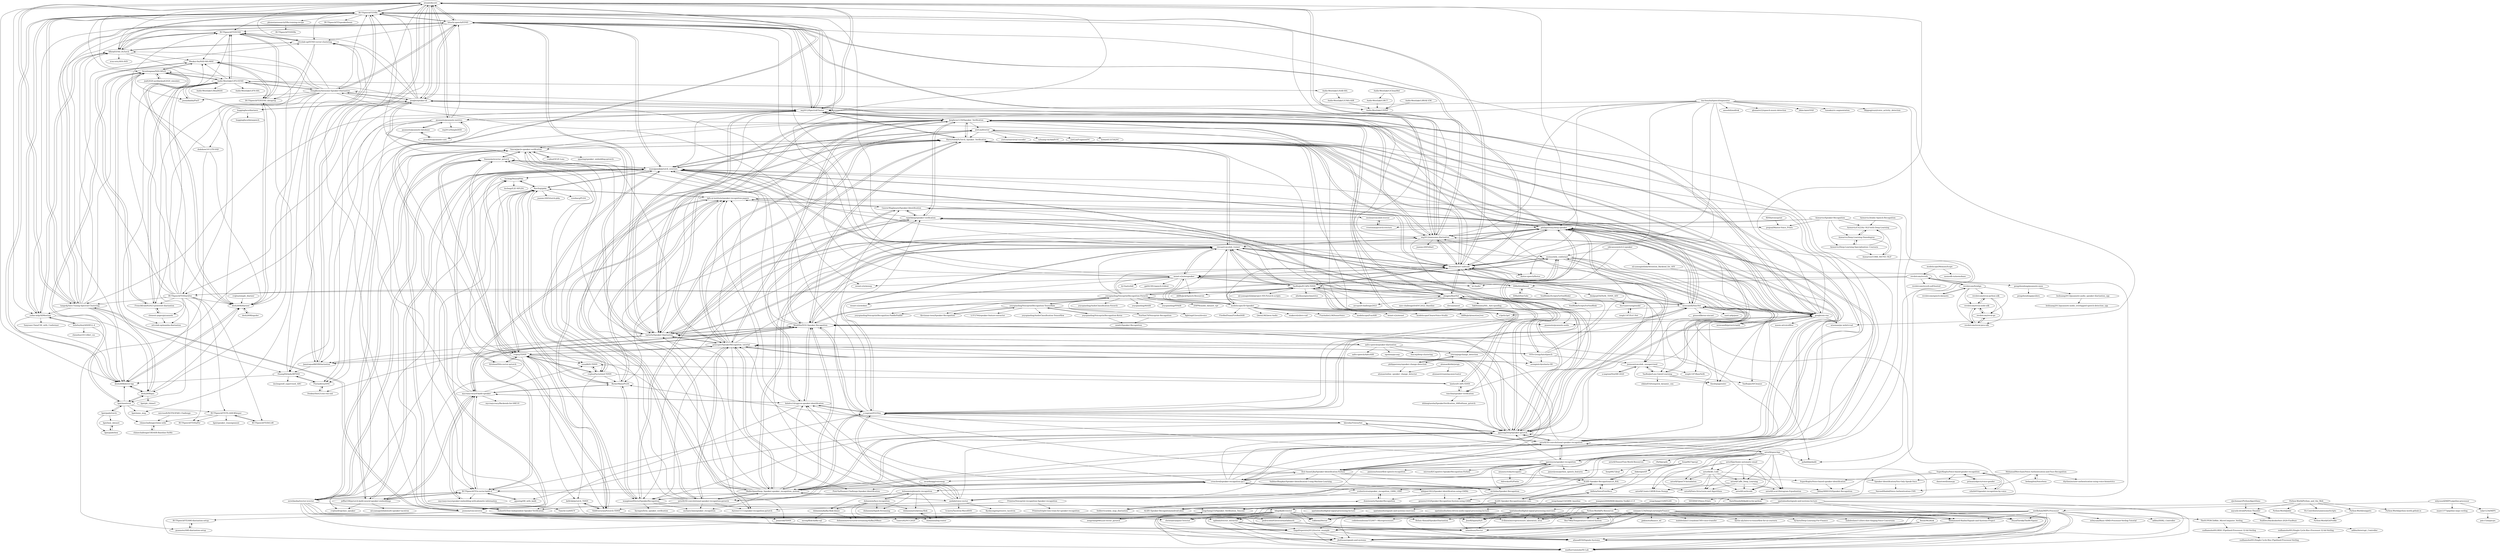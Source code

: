 digraph G {
"nryant/dscore" -> "BUTSpeechFIT/VBx"
"nryant/dscore" -> "joonson/voxconverse"
"nryant/dscore" -> "hitachi-speech/EEND"
"nryant/dscore" -> "desh2608/dover-lap"
"nryant/dscore" -> "wq2012/SpectralCluster"
"nryant/dscore" -> "Jamiroquai88/VBDiarization"
"nryant/dscore" -> "HuangZiliAndy/RPNSD"
"nryant/dscore" -> "nttcslab-sp/EEND-vector-clustering"
"nryant/dscore" -> "pyannote/pyannote-metrics"
"nryant/dscore" -> "tango4j/Auto-Tuning-Spectral-Clustering"
"nryant/dscore" -> "FlorianKrey/DNC"
"nryant/dscore" -> "Xflick/EEND_PyTorch"
"nryant/dscore" -> "yufan-aslp/AliMeeting"
"nryant/dscore" -> "wq2012/awesome-diarization"
"nryant/dscore" -> "google/speaker-id"
"wq2012/awesome-diarization" -> "google/uis-rnn"
"wq2012/awesome-diarization" -> "taylorlu/Speaker-Diarization"
"wq2012/awesome-diarization" -> "wq2012/SpectralCluster"
"wq2012/awesome-diarization" -> "hitachi-speech/EEND"
"wq2012/awesome-diarization" -> "pyannote/pyannote-audio" ["e"=1]
"wq2012/awesome-diarization" -> "Snowdar/asv-subtools"
"wq2012/awesome-diarization" -> "HarryVolek/PyTorch_Speaker_Verification"
"wq2012/awesome-diarization" -> "clovaai/voxceleb_trainer"
"wq2012/awesome-diarization" -> "nryant/dscore"
"wq2012/awesome-diarization" -> "BUTSpeechFIT/VBx"
"wq2012/awesome-diarization" -> "google/speaker-id"
"wq2012/awesome-diarization" -> "DongKeon/Awesome-Speaker-Diarization"
"wq2012/awesome-diarization" -> "juanmc2005/diart" ["e"=1]
"wq2012/awesome-diarization" -> "philipperemy/deep-speaker"
"wq2012/awesome-diarization" -> "lhotse-speech/lhotse" ["e"=1]
"neelkshah/MIPS-Processor" -> "zslwyuan/Basic-SIMD-Processor-Verilog-Tutorial" ["e"=1]
"neelkshah/MIPS-Processor" -> "adibis/DDR2_Controller" ["e"=1]
"neelkshah/MIPS-Processor" -> "madhavtummala/SS-Lab"
"neelkshah/MIPS-Processor" -> "jhultman/signals-and-systems"
"neelkshah/MIPS-Processor" -> "aliasad059/Signals-Systems"
"neelkshah/MIPS-Processor" -> "izlandman/iVector"
"neelkshah/MIPS-Processor" -> "TheSUPERCD/8bit_MicroComputer_Verilog"
"neelkshah/MIPS-Processor" -> "JoseRZapata/SyS"
"neelkshah/MIPS-Processor" -> "tokheim/iVector"
"neelkshah/MIPS-Processor" -> "tiagofrepereira2012/ivector_example"
"neelkshah/MIPS-Processor" -> "Mohammed-Raafat/Signals-and-Systems-Project"
"neelkshah/MIPS-Processor" -> "d-dimos/microprocessors_laboratory_ntua"
"neelkshah/MIPS-Processor" -> "ZeyadTarekk/The86-Pgame"
"mravanelli/SincNet" -> "mravanelli/pytorch-kaldi" ["e"=1]
"mravanelli/SincNet" -> "clovaai/voxceleb_trainer"
"mravanelli/SincNet" -> "HarryVolek/PyTorch_Speaker_Verification"
"mravanelli/SincNet" -> "Jungjee/RawNet"
"mravanelli/SincNet" -> "santi-pdp/pase" ["e"=1]
"mravanelli/SincNet" -> "philipperemy/deep-speaker"
"mravanelli/SincNet" -> "WeidiXie/VGG-Speaker-Recognition"
"mravanelli/SincNet" -> "Snowdar/asv-subtools"
"mravanelli/SincNet" -> "wq2012/awesome-diarization"
"mravanelli/SincNet" -> "google/uis-rnn"
"mravanelli/SincNet" -> "KarelVesely84/kaldi-io-for-python" ["e"=1]
"mravanelli/SincNet" -> "manojpamk/pytorch_xvectors"
"mravanelli/SincNet" -> "pykaldi/pykaldi" ["e"=1]
"mravanelli/SincNet" -> "grausof/keras-sincnet"
"mravanelli/SincNet" -> "s3prl/s3prl" ["e"=1]
"astorfi/3D-convolutional-speaker-recognition-pytorch" -> "qqueing/DeepSpeaker-pytorch"
"astorfi/3D-convolutional-speaker-recognition-pytorch" -> "jymsuper/SpeakerRecognition_tutorial"
"astorfi/3D-convolutional-speaker-recognition-pytorch" -> "HarryVolek/PyTorch_Speaker_Verification"
"astorfi/3D-convolutional-speaker-recognition-pytorch" -> "Walleclipse/Deep_Speaker-speaker_recognition_system"
"astorfi/3D-convolutional-speaker-recognition-pytorch" -> "Aurora11111/speaker-recognition-pytorch"
"astorfi/3D-convolutional-speaker-recognition-pytorch" -> "funcwj/ge2e-speaker-verification"
"astorfi/3D-convolutional-speaker-recognition-pytorch" -> "zacharyclam/speaker_recognition"
"astorfi/3D-convolutional-speaker-recognition-pytorch" -> "Suhee05/Text-Independent-Speaker-Verification"
"astorfi/3D-convolutional-speaker-recognition-pytorch" -> "Dannynis/xvector_pytorch"
"Jungjee/RawNet" -> "VITA-Group/AutoSpeech"
"Jungjee/RawNet" -> "Snowdar/asv-subtools"
"Jungjee/RawNet" -> "clovaai/voxceleb_trainer"
"Jungjee/RawNet" -> "asvspoof-challenge/2021" ["e"=1]
"Jungjee/RawNet" -> "sasv-challenge/SASVC2022_Baseline" ["e"=1]
"Jungjee/RawNet" -> "clovaai/aasist" ["e"=1]
"Jungjee/RawNet" -> "mravanelli/SincNet"
"Jungjee/RawNet" -> "WeidiXie/VGG-Speaker-Recognition"
"Jungjee/RawNet" -> "TakHemlata/SSL_Anti-spoofing" ["e"=1]
"Jungjee/RawNet" -> "TaoRuijie/ECAPA-TDNN"
"Jungjee/RawNet" -> "HarryVolek/PyTorch_Speaker_Verification"
"Jungjee/RawNet" -> "joonson/voxceleb_unsupervised"
"Jungjee/RawNet" -> "seongmin-kye/meta-SR"
"Jungjee/RawNet" -> "Janghyun1230/Speaker_Verification"
"Jungjee/RawNet" -> "manojpamk/pytorch_xvectors"
"Janghyun1230/Speaker_Verification" -> "HarryVolek/PyTorch_Speaker_Verification"
"Janghyun1230/Speaker_Verification" -> "philipperemy/deep-speaker"
"Janghyun1230/Speaker_Verification" -> "funcwj/ge2e-speaker-verification"
"Janghyun1230/Speaker_Verification" -> "WeidiXie/VGG-Speaker-Recognition"
"Janghyun1230/Speaker_Verification" -> "jymsuper/SpeakerRecognition_tutorial"
"Janghyun1230/Speaker_Verification" -> "rajathkmp/speaker-verification"
"Janghyun1230/Speaker_Verification" -> "qqueing/DeepSpeaker-pytorch"
"Janghyun1230/Speaker_Verification" -> "taylorlu/Speaker-Diarization"
"Janghyun1230/Speaker_Verification" -> "google/uis-rnn"
"Janghyun1230/Speaker_Verification" -> "Walleclipse/Deep_Speaker-speaker_recognition_system"
"Janghyun1230/Speaker_Verification" -> "Jungjee/RawNet"
"Janghyun1230/Speaker_Verification" -> "wq2012/SpectralCluster"
"Janghyun1230/Speaker_Verification" -> "astorfi/3D-convolutional-speaker-recognition"
"Janghyun1230/Speaker_Verification" -> "Suhee05/Text-Independent-Speaker-Verification"
"Janghyun1230/Speaker_Verification" -> "yistLin/dvector"
"HarryVolek/PyTorch_Speaker_Verification" -> "Janghyun1230/Speaker_Verification"
"HarryVolek/PyTorch_Speaker_Verification" -> "qqueing/DeepSpeaker-pytorch"
"HarryVolek/PyTorch_Speaker_Verification" -> "google/uis-rnn"
"HarryVolek/PyTorch_Speaker_Verification" -> "philipperemy/deep-speaker"
"HarryVolek/PyTorch_Speaker_Verification" -> "funcwj/ge2e-speaker-verification"
"HarryVolek/PyTorch_Speaker_Verification" -> "WeidiXie/VGG-Speaker-Recognition"
"HarryVolek/PyTorch_Speaker_Verification" -> "manojpamk/pytorch_xvectors"
"HarryVolek/PyTorch_Speaker_Verification" -> "taylorlu/Speaker-Diarization"
"HarryVolek/PyTorch_Speaker_Verification" -> "jymsuper/SpeakerRecognition_tutorial"
"HarryVolek/PyTorch_Speaker_Verification" -> "clovaai/voxceleb_trainer"
"HarryVolek/PyTorch_Speaker_Verification" -> "wq2012/awesome-diarization"
"HarryVolek/PyTorch_Speaker_Verification" -> "mravanelli/SincNet"
"HarryVolek/PyTorch_Speaker_Verification" -> "wq2012/SpectralCluster"
"HarryVolek/PyTorch_Speaker_Verification" -> "astorfi/3D-convolutional-speaker-recognition-pytorch"
"HarryVolek/PyTorch_Speaker_Verification" -> "Snowdar/asv-subtools"
"RDShi/voiceprint" -> "prajual/Master-Voice_Prints"
"google/uis-rnn" -> "wq2012/awesome-diarization"
"google/uis-rnn" -> "taylorlu/Speaker-Diarization"
"google/uis-rnn" -> "wq2012/SpectralCluster"
"google/uis-rnn" -> "HarryVolek/PyTorch_Speaker_Verification"
"google/uis-rnn" -> "hitachi-speech/EEND"
"google/uis-rnn" -> "philipperemy/deep-speaker"
"google/uis-rnn" -> "Janghyun1230/Speaker_Verification"
"google/uis-rnn" -> "mravanelli/pytorch-kaldi" ["e"=1]
"google/uis-rnn" -> "Snowdar/asv-subtools"
"google/uis-rnn" -> "mravanelli/SincNet"
"google/uis-rnn" -> "wiseman/py-webrtcvad" ["e"=1]
"google/uis-rnn" -> "nryant/dscore"
"google/uis-rnn" -> "maum-ai/voicefilter" ["e"=1]
"google/uis-rnn" -> "pyannote/pyannote-audio" ["e"=1]
"google/uis-rnn" -> "WeidiXie/VGG-Speaker-Recognition"
"Atul-Anand-Jha/Speaker-Identification-Python" -> "GauravWaghmare/Speaker-Identification"
"Atul-Anand-Jha/Speaker-Identification-Python" -> "abhijeet3922/Speaker-identification-using-GMMs"
"Atul-Anand-Jha/Speaker-Identification-Python" -> "oscarknagg/voicemap"
"Atul-Anand-Jha/Speaker-Identification-Python" -> "jymsuper/SpeakerRecognition_tutorial"
"Atul-Anand-Jha/Speaker-Identification-Python" -> "SuperKogito/Voice-based-speaker-identification"
"Atul-Anand-Jha/Speaker-Identification-Python" -> "HarryVolek/PyTorch_Speaker_Verification"
"Atul-Anand-Jha/Speaker-Identification-Python" -> "orchidas/Speaker-Recognition"
"Atul-Anand-Jha/Speaker-Identification-Python" -> "Janghyun1230/Speaker_Verification"
"Atul-Anand-Jha/Speaker-Identification-Python" -> "ppwwyyxx/speaker-recognition"
"Atul-Anand-Jha/Speaker-Identification-Python" -> "VaibhavBhapkar/Speaker-Identification-Using-Machine-Learning"
"Atul-Anand-Jha/Speaker-Identification-Python" -> "Walleclipse/Deep_Speaker-speaker_recognition_system"
"Atul-Anand-Jha/Speaker-Identification-Python" -> "Speaker-Identification/You-Only-Speak-Once"
"Atul-Anand-Jha/Speaker-Identification-Python" -> "crouchred/speaker-recognition-py3"
"Atul-Anand-Jha/Speaker-Identification-Python" -> "linhdvu14/vggvox-speaker-identification"
"oscarknagg/voicemap" -> "Atul-Anand-Jha/Speaker-Identification-Python"
"oscarknagg/voicemap" -> "PiotrTa/Huawei-Challenge-Speaker-Identification"
"oscarknagg/voicemap" -> "jymsuper/SpeakerRecognition_tutorial"
"Walleclipse/Deep_Speaker-speaker_recognition_system" -> "qqueing/DeepSpeaker-pytorch"
"Walleclipse/Deep_Speaker-speaker_recognition_system" -> "philipperemy/deep-speaker"
"Walleclipse/Deep_Speaker-speaker_recognition_system" -> "WeidiXie/VGG-Speaker-Recognition"
"Walleclipse/Deep_Speaker-speaker_recognition_system" -> "jymsuper/SpeakerRecognition_tutorial"
"Walleclipse/Deep_Speaker-speaker_recognition_system" -> "bjfu-ai-institute/speaker-recognition-papers"
"Walleclipse/Deep_Speaker-speaker_recognition_system" -> "zacharyclam/speaker_recognition"
"Walleclipse/Deep_Speaker-speaker_recognition_system" -> "astorfi/3D-convolutional-speaker-recognition-pytorch"
"Walleclipse/Deep_Speaker-speaker_recognition_system" -> "crouchred/speaker-recognition-py3"
"Walleclipse/Deep_Speaker-speaker_recognition_system" -> "HarryVolek/PyTorch_Speaker_Verification"
"Walleclipse/Deep_Speaker-speaker_recognition_system" -> "a-nagrani/VGGVox"
"Walleclipse/Deep_Speaker-speaker_recognition_system" -> "Janghyun1230/Speaker_Verification"
"Walleclipse/Deep_Speaker-speaker_recognition_system" -> "andabi/voice-vector"
"Walleclipse/Deep_Speaker-speaker_recognition_system" -> "linhdvu14/vggvox-speaker-identification"
"Walleclipse/Deep_Speaker-speaker_recognition_system" -> "wangleiai/dVectorSpeakerRecognition"
"Walleclipse/Deep_Speaker-speaker_recognition_system" -> "taylorlu/Speaker-Diarization"
"google/speaker-id" -> "wq2012/SpectralCluster"
"google/speaker-id" -> "hitachi-speech/EEND"
"google/speaker-id" -> "nryant/dscore"
"google/speaker-id" -> "taylorlu/Speaker-Diarization"
"google/speaker-id" -> "BUTSpeechFIT/EEND"
"google/speaker-id" -> "DongKeon/Awesome-Speaker-Diarization"
"google/speaker-id" -> "wq2012/awesome-diarization"
"google/speaker-id" -> "BUTSpeechFIT/VBx"
"google/speaker-id" -> "joonson/voxconverse"
"google/speaker-id" -> "huggingface/diarizers"
"google/speaker-id" -> "nttcslab-sp/EEND-vector-clustering"
"google/speaker-id" -> "Audio-WestlakeU/FS-EEND"
"google/speaker-id" -> "BUTSpeechFIT/DiariZen"
"google/speaker-id" -> "Snowdar/asv-subtools"
"google/speaker-id" -> "dodohow1011/TS-VAD"
"jymsuper/SpeakerRecognition_tutorial" -> "Walleclipse/Deep_Speaker-speaker_recognition_system"
"jymsuper/SpeakerRecognition_tutorial" -> "HarryVolek/PyTorch_Speaker_Verification"
"jymsuper/SpeakerRecognition_tutorial" -> "seongmin-kye/meta-SR"
"jymsuper/SpeakerRecognition_tutorial" -> "cvqluu/TDNN"
"jymsuper/SpeakerRecognition_tutorial" -> "qqueing/DeepSpeaker-pytorch"
"jymsuper/SpeakerRecognition_tutorial" -> "astorfi/3D-convolutional-speaker-recognition-pytorch"
"jymsuper/SpeakerRecognition_tutorial" -> "Janghyun1230/Speaker_Verification"
"jymsuper/SpeakerRecognition_tutorial" -> "VITA-Group/AutoSpeech"
"jymsuper/SpeakerRecognition_tutorial" -> "yistLin/dvector"
"jymsuper/SpeakerRecognition_tutorial" -> "taylorlu/Speaker-Diarization"
"jymsuper/SpeakerRecognition_tutorial" -> "Aurora11111/speaker-recognition-pytorch"
"jymsuper/SpeakerRecognition_tutorial" -> "Dannynis/xvector_pytorch"
"jymsuper/SpeakerRecognition_tutorial" -> "clovaai/voxceleb_trainer"
"jymsuper/SpeakerRecognition_tutorial" -> "bjfu-ai-institute/speaker-recognition-papers"
"jymsuper/SpeakerRecognition_tutorial" -> "wangleiai/dVectorSpeakerRecognition"
"SuperKogito/Voice-based-gender-recognition" -> "x4nth055/gender-recognition-by-voice"
"SuperKogito/Voice-based-gender-recognition" -> "primaryobjects/voice-gender"
"SuperKogito/Voice-based-gender-recognition" -> "SuperKogito/Voice-based-speaker-identification"
"SuperKogito/Voice-based-gender-recognition" -> "danstowell/smacpy" ["e"=1]
"SuperKogito/Voice-based-gender-recognition" -> "Abhay0899193/Speaker-Recognition"
"a-nagrani/VGGVox" -> "WeidiXie/VGG-Speaker-Recognition"
"a-nagrani/VGGVox" -> "qqueing/DeepSpeaker-pytorch"
"a-nagrani/VGGVox" -> "linhdvu14/vggvox-speaker-identification"
"a-nagrani/VGGVox" -> "clovaai/voxceleb_trainer"
"a-nagrani/VGGVox" -> "HarryVolek/PyTorch_Speaker_Verification"
"a-nagrani/VGGVox" -> "philipperemy/deep-speaker"
"a-nagrani/VGGVox" -> "Walleclipse/Deep_Speaker-speaker_recognition_system"
"a-nagrani/VGGVox" -> "BUTSpeechFIT/x-vector-kaldi-tf"
"a-nagrani/VGGVox" -> "astorfi/3D-convolutional-speaker-recognition"
"a-nagrani/VGGVox" -> "hbredin/TristouNet"
"a-nagrani/VGGVox" -> "Janghyun1230/Speaker_Verification"
"a-nagrani/VGGVox" -> "rajathkmp/speaker-verification"
"a-nagrani/VGGVox" -> "mravanelli/SincNet"
"a-nagrani/VGGVox" -> "manojpamk/pytorch_xvectors"
"a-nagrani/VGGVox" -> "andabi/voice-vector"
"amaurycrickx/recognito" -> "ALIZE-Speaker-Recognition/LIA_RAL"
"amaurycrickx/recognito" -> "Adirockzz95/Piwho"
"amaurycrickx/recognito" -> "ppwwyyxx/speaker-recognition"
"BUTSpeechFIT/x-vector-kaldi-tf" -> "mycrazycracy/tf-kaldi-speaker"
"BUTSpeechFIT/x-vector-kaldi-tf" -> "qqueing/SR_with_kaldi"
"BUTSpeechFIT/x-vector-kaldi-tf" -> "zeroQiaoba/ivector-xvector"
"BUTSpeechFIT/x-vector-kaldi-tf" -> "WeidiXie/VGG-Speaker-Recognition"
"BUTSpeechFIT/x-vector-kaldi-tf" -> "jefflai108/pytorch-kaldi-neural-speaker-embeddings"
"BUTSpeechFIT/x-vector-kaldi-tf" -> "KarelVesely84/kaldi-io-for-python" ["e"=1]
"BUTSpeechFIT/x-vector-kaldi-tf" -> "mycrazycracy/speaker-embedding-with-phonetic-information"
"abhijeet3922/Speaker-identification-using-GMMs" -> "genzen2103/Speaker-Recognition-System-using-GMM"
"abhijeet3922/Speaker-identification-using-GMMs" -> "dominoanty/SpeakerRecognition"
"SuperKogito/Voice-based-speaker-identification" -> "Abhay0899193/Speaker-Recognition"
"dake/openVP" -> "ALIZE-Speaker-Recognition/LIA_RAL"
"dake/openVP" -> "ibillxia/VoicePrintReco"
"ppwwyyxx/speaker-recognition" -> "crouchred/speaker-recognition-py3"
"ppwwyyxx/speaker-recognition" -> "astorfi/3D-convolutional-speaker-recognition"
"ppwwyyxx/speaker-recognition" -> "philipperemy/deep-speaker"
"ppwwyyxx/speaker-recognition" -> "ALIZE-Speaker-Recognition/LIA_RAL"
"ppwwyyxx/speaker-recognition" -> "qqueing/DeepSpeaker-pytorch"
"ppwwyyxx/speaker-recognition" -> "Atul-Anand-Jha/Speaker-Identification-Python"
"ppwwyyxx/speaker-recognition" -> "a-nagrani/VGGVox"
"ppwwyyxx/speaker-recognition" -> "orchidas/Speaker-Recognition"
"ppwwyyxx/speaker-recognition" -> "pannous/tensorflow-speech-recognition" ["e"=1]
"ppwwyyxx/speaker-recognition" -> "jameslyons/python_speech_features" ["e"=1]
"ppwwyyxx/speaker-recognition" -> "WeidiXie/VGG-Speaker-Recognition"
"ppwwyyxx/speaker-recognition" -> "GauravWaghmare/Speaker-Identification"
"ppwwyyxx/speaker-recognition" -> "amaurycrickx/recognito"
"ppwwyyxx/speaker-recognition" -> "microsoft/Cognitive-SpeakerRecognition-Python" ["e"=1]
"ppwwyyxx/speaker-recognition" -> "andabi/voice-vector"
"sonaam1234/DeepLearningInFinance" -> "Rez79Kh/Temperature-Control-System"
"sonaam1234/DeepLearningInFinance" -> "jjakimoto/finance_ml" ["e"=1]
"sonaam1234/DeepLearningInFinance" -> "mahdeslami11/randomCNN-voice-transfer"
"sonaam1234/DeepLearningInFinance" -> "karim-aly/intro-to-tensorflow-for-ai-coursera"
"sonaam1234/DeepLearningInFinance" -> "madhavtummala/SS-Lab"
"sonaam1234/DeepLearningInFinance" -> "jhultman/signals-and-systems"
"sonaam1234/DeepLearningInFinance" -> "aliasad059/Signals-Systems"
"sonaam1234/DeepLearningInFinance" -> "izlandman/iVector"
"sonaam1234/DeepLearningInFinance" -> "SJ-byte/Deep-Learning-For-Finance"
"sonaam1234/DeepLearningInFinance" -> "mahdeslami11/Zero-shot-Singing-Voice-Conversion"
"sonaam1234/DeepLearningInFinance" -> "JoseRZapata/SyS"
"sonaam1234/DeepLearningInFinance" -> "tokheim/iVector"
"sonaam1234/DeepLearningInFinance" -> "tiagofrepereira2012/ivector_example"
"sonaam1234/DeepLearningInFinance" -> "Mohammed-Raafat/Signals-and-Systems-Project"
"sonaam1234/DeepLearningInFinance" -> "christianvazquez7/ivector"
"mhyousefi/MIPS-pipeline-processor" -> "neelkshah/MIPS-Processor"
"mhyousefi/MIPS-pipeline-processor" -> "maze1377/pipeline-mips-verilog"
"mhyousefi/MIPS-pipeline-processor" -> "valar1234/MIPS"
"pyannote/pyannote-metrics" -> "pyannote/pyannote-core"
"pyannote/pyannote-metrics" -> "pyannote/pyannote-database"
"pyannote/pyannote-metrics" -> "nryant/dscore"
"pyannote/pyannote-metrics" -> "wq2012/SpectralCluster"
"pyannote/pyannote-metrics" -> "hitachi-speech/EEND"
"pyannote/pyannote-metrics" -> "yinruiqing/change_detection"
"pyannote/pyannote-metrics" -> "joonson/voxconverse"
"pyannote/pyannote-metrics" -> "wq2012/SimpleDER"
"pyannote/pyannote-metrics" -> "HuangZiliAndy/RPNSD"
"pyannote/pyannote-metrics" -> "FlorianKrey/DNC"
"Anwarvic/Arabic-Speech-Recognition" -> "Anwarvic/CS224n--NLP-with-Deep-Learning"
"Primtee/Voiceprint-recognition-Speaker-recognition" -> "Aurora11111/speaker-recognition-pytorch"
"Primtee/Voiceprint-recognition-Speaker-recognition" -> "Primtee/triplet-loss-train-for-speaker-recognition"
"MohamadMerchant/Voice-Authentication-and-Face-Recognition" -> "bedangSen/VoiceSens"
"MohamadMerchant/Voice-Authentication-and-Face-Recognition" -> "rhythmize/user-authentication-using-voice-biometrics"
"MohamadMerchant/Voice-Authentication-and-Face-Recognition" -> "NaveedShahid/Voice-Authentication-CNN"
"MohamadMerchant/Voice-Authentication-and-Face-Recognition" -> "Speaker-Identification/You-Only-Speak-Once"
"wq2012/SpectralCluster" -> "taylorlu/Speaker-Diarization"
"wq2012/SpectralCluster" -> "google/uis-rnn"
"wq2012/SpectralCluster" -> "wq2012/awesome-diarization"
"wq2012/SpectralCluster" -> "hitachi-speech/EEND"
"wq2012/SpectralCluster" -> "nryant/dscore"
"wq2012/SpectralCluster" -> "google/speaker-id"
"wq2012/SpectralCluster" -> "BUTSpeechFIT/VBx"
"wq2012/SpectralCluster" -> "pyannote/pyannote-metrics"
"wq2012/SpectralCluster" -> "HarryVolek/PyTorch_Speaker_Verification"
"wq2012/SpectralCluster" -> "Snowdar/asv-subtools"
"wq2012/SpectralCluster" -> "manojpamk/pytorch_xvectors"
"wq2012/SpectralCluster" -> "FlorianKrey/DNC"
"wq2012/SpectralCluster" -> "tango4j/Auto-Tuning-Spectral-Clustering"
"wq2012/SpectralCluster" -> "Jamiroquai88/VBDiarization"
"wq2012/SpectralCluster" -> "Janghyun1230/Speaker_Verification"
"taylorlu/Speaker-Diarization" -> "wq2012/SpectralCluster"
"taylorlu/Speaker-Diarization" -> "google/uis-rnn"
"taylorlu/Speaker-Diarization" -> "wq2012/awesome-diarization"
"taylorlu/Speaker-Diarization" -> "WeidiXie/VGG-Speaker-Recognition"
"taylorlu/Speaker-Diarization" -> "HarryVolek/PyTorch_Speaker_Verification"
"taylorlu/Speaker-Diarization" -> "hitachi-speech/EEND"
"taylorlu/Speaker-Diarization" -> "google/speaker-id"
"taylorlu/Speaker-Diarization" -> "Jamiroquai88/VBDiarization"
"taylorlu/Speaker-Diarization" -> "DonkeyShot21/uis-rnn-sml"
"taylorlu/Speaker-Diarization" -> "aalto-speech/speaker-diarization"
"taylorlu/Speaker-Diarization" -> "Janghyun1230/Speaker_Verification"
"taylorlu/Speaker-Diarization" -> "nryant/dscore"
"taylorlu/Speaker-Diarization" -> "jymsuper/SpeakerRecognition_tutorial"
"taylorlu/Speaker-Diarization" -> "BUTSpeechFIT/VBx"
"taylorlu/Speaker-Diarization" -> "clovaai/voxceleb_trainer"
"zeroQiaoba/ivector-xvector" -> "idiap/kaldi-ivector"
"zeroQiaoba/ivector-xvector" -> "manojpamk/pytorch_xvectors"
"zeroQiaoba/ivector-xvector" -> "tiagofrepereira2012/ivector_example"
"zeroQiaoba/ivector-xvector" -> "eghbalz/ivector_extractor"
"zeroQiaoba/ivector-xvector" -> "Dannynis/xvector_pytorch"
"zeroQiaoba/ivector-xvector" -> "BUTSpeechFIT/x-vector-kaldi-tf"
"zeroQiaoba/ivector-xvector" -> "tokheim/iVector"
"zeroQiaoba/ivector-xvector" -> "christianvazquez7/ivector"
"zeroQiaoba/ivector-xvector" -> "tuanvu92/VCC2020"
"duhanmin/phonetic-recognition" -> "duhanmin/face-recognition"
"duhanmin/phonetic-recognition" -> "duhanmin/rocketmq-flink"
"duhanmin/phonetic-recognition" -> "duhanmin/Spark-Streaming"
"duhanmin/phonetic-recognition" -> "duhanmin/log-router"
"duhanmin/phonetic-recognition" -> "crouchred/speaker-recognition-py3"
"duhanmin/phonetic-recognition" -> "duhanmin/kafka-flink-hbase"
"qqueing/DeepSpeaker-pytorch" -> "philipperemy/deep-speaker"
"qqueing/DeepSpeaker-pytorch" -> "Walleclipse/Deep_Speaker-speaker_recognition_system"
"qqueing/DeepSpeaker-pytorch" -> "HarryVolek/PyTorch_Speaker_Verification"
"qqueing/DeepSpeaker-pytorch" -> "manojpamk/pytorch_xvectors"
"qqueing/DeepSpeaker-pytorch" -> "astorfi/3D-convolutional-speaker-recognition-pytorch"
"qqueing/DeepSpeaker-pytorch" -> "a-nagrani/VGGVox"
"qqueing/DeepSpeaker-pytorch" -> "astorfi/3D-convolutional-speaker-recognition"
"qqueing/DeepSpeaker-pytorch" -> "jymsuper/SpeakerRecognition_tutorial"
"qqueing/DeepSpeaker-pytorch" -> "WeidiXie/VGG-Speaker-Recognition"
"qqueing/DeepSpeaker-pytorch" -> "rajathkmp/speaker-verification"
"qqueing/DeepSpeaker-pytorch" -> "hbredin/TristouNet"
"qqueing/DeepSpeaker-pytorch" -> "Janghyun1230/Speaker_Verification"
"qqueing/DeepSpeaker-pytorch" -> "Snowdar/asv-subtools"
"qqueing/DeepSpeaker-pytorch" -> "clovaai/voxceleb_trainer"
"qqueing/DeepSpeaker-pytorch" -> "wangleiai/dVectorSpeakerRecognition"
"Anwarvic/Speaker-Recognition" -> "Anwarvic/CS224n--NLP-with-Deep-Learning"
"Anwarvic/Speaker-Recognition" -> "Anwarvic/Deep-Learning-Nanodegree"
"Anwarvic/Speaker-Recognition" -> "Anwarvic/Deep-Learning-Specialization--Coursera"
"Anwarvic/Speaker-Recognition" -> "vvestman/pytorch-ivectors"
"Anwarvic/Speaker-Recognition" -> "scelesticsiva/speaker_recognition_GMM_UBM"
"Anwarvic/Speaker-Recognition" -> "wangleiai/dVectorSpeakerRecognition"
"Anwarvic/Speaker-Recognition" -> "prajual/Master-Voice_Prints"
"Suhee05/Text-Independent-Speaker-Verification" -> "funcwj/ge2e-speaker-verification"
"andabi/voice-vector" -> "philipperemy/deep-speaker"
"andabi/voice-vector" -> "Walleclipse/Deep_Speaker-speaker_recognition_system"
"andabi/voice-vector" -> "qqueing/DeepSpeaker-pytorch"
"andabi/voice-vector" -> "bjfu-ai-institute/speaker-recognition-papers"
"andabi/voice-vector" -> "linhdvu14/vggvox-speaker-identification"
"andabi/voice-vector" -> "h-meru/Tacotron-WaveRNN" ["e"=1]
"andabi/voice-vector" -> "SiddGururani/Pytorch-TDNN"
"andabi/voice-vector" -> "rajathkmp/speaker-verification"
"andabi/voice-vector" -> "Kyubyong/expressive_tacotron" ["e"=1]
"andabi/voice-vector" -> "a-nagrani/VGGVox"
"andabi/voice-vector" -> "Janghyun1230/Speaker_Verification"
"ina-foss/inaSpeechSegmenter" -> "taylorlu/Speaker-Diarization"
"ina-foss/inaSpeechSegmenter" -> "amsehili/auditok" ["e"=1]
"ina-foss/inaSpeechSegmenter" -> "wq2012/awesome-diarization"
"ina-foss/inaSpeechSegmenter" -> "philipperemy/deep-speaker"
"ina-foss/inaSpeechSegmenter" -> "wiseman/py-webrtcvad" ["e"=1]
"ina-foss/inaSpeechSegmenter" -> "qlemaire22/speech-music-detection"
"ina-foss/inaSpeechSegmenter" -> "jtkim-kaist/VAD" ["e"=1]
"ina-foss/inaSpeechSegmenter" -> "lhotse-speech/lhotse" ["e"=1]
"ina-foss/inaSpeechSegmenter" -> "Snowdar/asv-subtools"
"ina-foss/inaSpeechSegmenter" -> "wq2012/SpectralCluster"
"ina-foss/inaSpeechSegmenter" -> "pykaldi/pykaldi" ["e"=1]
"ina-foss/inaSpeechSegmenter" -> "lumaku/ctc-segmentation" ["e"=1]
"ina-foss/inaSpeechSegmenter" -> "google/uis-rnn"
"ina-foss/inaSpeechSegmenter" -> "k2-fsa/k2" ["e"=1]
"ina-foss/inaSpeechSegmenter" -> "filippogiruzzi/voice_activity_detection" ["e"=1]
"Mohammed-Raafat/Signals-and-Systems-Project" -> "madhavtummala/SS-Lab"
"Mohammed-Raafat/Signals-and-Systems-Project" -> "jhultman/signals-and-systems"
"cvqluu/GE2E-Loss" -> "funcwj/ge2e-speaker-verification"
"wangleiai/dVectorSpeakerRecognition" -> "bjfu-ai-institute/speaker-recognition-papers"
"wangleiai/dVectorSpeakerRecognition" -> "zengchang233/Speaker_Verification_Tencent"
"wangleiai/dVectorSpeakerRecognition" -> "rajathkmp/speaker-verification"
"wangleiai/dVectorSpeakerRecognition" -> "liyongze/lstm_speaker_verification"
"wangleiai/dVectorSpeakerRecognition" -> "zacharyclam/speaker_recognition"
"wangleiai/dVectorSpeakerRecognition" -> "RicherMans/PLDA"
"WeidiXie/VGG-Speaker-Recognition" -> "taylorlu/Speaker-Diarization"
"WeidiXie/VGG-Speaker-Recognition" -> "mycrazycracy/tf-kaldi-speaker"
"WeidiXie/VGG-Speaker-Recognition" -> "Walleclipse/Deep_Speaker-speaker_recognition_system"
"WeidiXie/VGG-Speaker-Recognition" -> "HarryVolek/PyTorch_Speaker_Verification"
"WeidiXie/VGG-Speaker-Recognition" -> "BUTSpeechFIT/x-vector-kaldi-tf"
"WeidiXie/VGG-Speaker-Recognition" -> "a-nagrani/VGGVox"
"WeidiXie/VGG-Speaker-Recognition" -> "philipperemy/deep-speaker"
"WeidiXie/VGG-Speaker-Recognition" -> "qqueing/DeepSpeaker-pytorch"
"WeidiXie/VGG-Speaker-Recognition" -> "funcwj/ge2e-speaker-verification"
"WeidiXie/VGG-Speaker-Recognition" -> "linhdvu14/vggvox-speaker-identification"
"WeidiXie/VGG-Speaker-Recognition" -> "Janghyun1230/Speaker_Verification"
"WeidiXie/VGG-Speaker-Recognition" -> "Jungjee/RawNet"
"WeidiXie/VGG-Speaker-Recognition" -> "mravanelli/SincNet"
"WeidiXie/VGG-Speaker-Recognition" -> "Snowdar/asv-subtools"
"WeidiXie/VGG-Speaker-Recognition" -> "manojpamk/pytorch_xvectors"
"zengchang233/GMM_baseline" -> "zengchang233/Speaker_Verification_Tencent"
"duhanmin/face-recognition" -> "duhanmin/phonetic-recognition"
"duhanmin/face-recognition" -> "duhanmin/rocketmq-flink"
"duhanmin/face-recognition" -> "duhanmin/log-router"
"duhanmin/face-recognition" -> "duhanmin/Spark-Streaming"
"duhanmin/face-recognition" -> "duhanmin/kafka-flink-hbase"
"duhanmin/face-recognition" -> "duhanmin/structured-streaming-Kafka2HBase"
"wangwei2009/MSR-Identity-Toolkit-v1.0" -> "zengchang233/Speaker_Verification_Tencent"
"bedangSen/VoiceSens" -> "MohamadMerchant/Voice-Authentication-and-Face-Recognition"
"Anwarvic/Deep-Learning-Nanodegree" -> "Anwarvic/CS224n--NLP-with-Deep-Learning"
"Anwarvic/Deep-Learning-Nanodegree" -> "Anwarvic/Deep-Learning-Specialization--Coursera"
"Anwarvic/Deep-Learning-Nanodegree" -> "Anwarvic/COMS_W4705--NLP"
"duhanmin/log-router" -> "duhanmin/rocketmq-flink"
"revdotcom/revai-python-sdk" -> "revdotcom/revai-node-sdk"
"revdotcom/revai-python-sdk" -> "revdotcom/revai-java-sdk"
"revdotcom/revai-python-sdk" -> "revdotcom/revai-go"
"revdotcom/revai-node-sdk" -> "revdotcom/revai-java-sdk"
"revdotcom/revai-node-sdk" -> "revdotcom/revai-go"
"revdotcom/revai-node-sdk" -> "revdotcom/revai-python-sdk"
"bjfu-ai-institute/speaker-recognition-papers" -> "RaviSoji/plda"
"bjfu-ai-institute/speaker-recognition-papers" -> "wangleiai/dVectorSpeakerRecognition"
"bjfu-ai-institute/speaker-recognition-papers" -> "zengchang233/Speaker_Verification_Tencent"
"bjfu-ai-institute/speaker-recognition-papers" -> "mycrazycracy/tf-kaldi-speaker"
"bjfu-ai-institute/speaker-recognition-papers" -> "RicherMans/PLDA"
"bjfu-ai-institute/speaker-recognition-papers" -> "GauravWaghmare/Speaker-Identification"
"rajathkmp/speaker-verification" -> "wangleiai/dVectorSpeakerRecognition"
"rajathkmp/speaker-verification" -> "GauravWaghmare/Speaker-Identification"
"rajathkmp/speaker-verification" -> "qqueing/DeepSpeaker-pytorch"
"rajathkmp/speaker-verification" -> "RicherMans/PLDA"
"rajathkmp/speaker-verification" -> "bjfu-ai-institute/speaker-recognition-papers"
"rajathkmp/speaker-verification" -> "Janghyun1230/Speaker_Verification"
"rajathkmp/speaker-verification" -> "prajual/Master-Voice_Prints"
"rajathkmp/speaker-verification" -> "philipperemy/deep-speaker"
"linhdvu14/vggvox-speaker-identification" -> "GauravWaghmare/Speaker-Identification"
"linhdvu14/vggvox-speaker-identification" -> "a-nagrani/VGGVox"
"linhdvu14/vggvox-speaker-identification" -> "mycrazycracy/tf-kaldi-speaker"
"linhdvu14/vggvox-speaker-identification" -> "WeidiXie/VGG-Speaker-Recognition"
"linhdvu14/vggvox-speaker-identification" -> "Suhee05/Text-Independent-Speaker-Verification"
"linhdvu14/vggvox-speaker-identification" -> "bjfu-ai-institute/speaker-recognition-papers"
"duhanmin/kafka-flink-hbase" -> "duhanmin/structured-streaming-Kafka2HBase"
"duhanmin/kafka-flink-hbase" -> "xxrznj/flink-kafka-sql"
"spatialaudio/digital-signal-processing-exercises" -> "madhavtummala/SS-Lab"
"spatialaudio/digital-signal-processing-exercises" -> "jhultman/signals-and-systems"
"spatialaudio/digital-signal-processing-exercises" -> "aliasad059/Signals-Systems"
"spatialaudio/digital-signal-processing-exercises" -> "Rez79Kh/Temperature-Control-System"
"spatialaudio/digital-signal-processing-exercises" -> "izlandman/iVector"
"spatialaudio/digital-signal-processing-exercises" -> "JoseRZapata/SyS"
"spatialaudio/digital-signal-processing-exercises" -> "tokheim/iVector"
"spatialaudio/digital-signal-processing-exercises" -> "tiagofrepereira2012/ivector_example"
"spatialaudio/digital-signal-processing-exercises" -> "Mohammed-Raafat/Signals-and-Systems-Project"
"spatialaudio/digital-signal-processing-exercises" -> "d-dimos/microprocessors_laboratory_ntua"
"spatialaudio/digital-signal-processing-exercises" -> "ZeyadTarekk/The86-Pgame"
"spatialaudio/digital-signal-processing-exercises" -> "codieboomboom/CE2007---Microprocessors"
"spatialaudio/digital-signal-processing-exercises" -> "eghbalz/ivector_extractor"
"philipperemy/speaker-change-detection" -> "yinruiqing/change_detection"
"philipperemy/speaker-change-detection" -> "alumae/online_speaker_change_detector"
"qqueing/SR_with_kaldi" -> "BUTSpeechFIT/x-vector-kaldi-tf"
"cvqluu/TDNN" -> "cvqluu/Factorized-TDNN"
"cvqluu/TDNN" -> "jonasvdd/TDNN"
"cvqluu/TDNN" -> "SiddGururani/Pytorch-TDNN"
"cvqluu/TDNN" -> "manojpamk/pytorch_xvectors"
"cvqluu/TDNN" -> "Dannynis/xvector_pytorch"
"cvqluu/TDNN" -> "KrishnaDN/x-vector-pytorch"
"cvqluu/TDNN" -> "RaviSoji/plda"
"cvqluu/TDNN" -> "kefirski/pytorch_TDNN"
"cvqluu/TDNN" -> "jymsuper/SpeakerRecognition_tutorial"
"cvqluu/TDNN" -> "Jamiroquai88/VBDiarization"
"cvqluu/TDNN" -> "funcwj/ge2e-speaker-verification"
"cvqluu/TDNN" -> "jefflai108/pytorch-kaldi-neural-speaker-embeddings"
"cvqluu/TDNN" -> "yuyq96/D-TDNN"
"cvqluu/TDNN" -> "HarryVolek/PyTorch_Speaker_Verification"
"cvqluu/TDNN" -> "qqueing/DeepSpeaker-pytorch"
"funcwj/ge2e-speaker-verification" -> "cvqluu/GE2E-Loss"
"funcwj/ge2e-speaker-verification" -> "Suhee05/Text-Independent-Speaker-Verification"
"funcwj/ge2e-speaker-verification" -> "Dannynis/xvector_pytorch"
"funcwj/ge2e-speaker-verification" -> "jefflai108/pytorch-kaldi-neural-speaker-embeddings"
"funcwj/ge2e-speaker-verification" -> "PiotrTa/Huawei-Challenge-Speaker-Identification"
"funcwj/ge2e-speaker-verification" -> "HarryVolek/PyTorch_Speaker_Verification"
"funcwj/ge2e-speaker-verification" -> "Aurora11111/speaker-recognition-pytorch"
"funcwj/ge2e-speaker-verification" -> "qqueing/speaker_embedding-pytorch"
"Dannynis/xvector_pytorch" -> "SiddGururani/Pytorch-TDNN"
"Dannynis/xvector_pytorch" -> "manojpamk/pytorch_xvectors"
"Dannynis/xvector_pytorch" -> "funcwj/ge2e-speaker-verification"
"Dannynis/xvector_pytorch" -> "cvqluu/TDNN"
"Dannynis/xvector_pytorch" -> "zeroQiaoba/ivector-xvector"
"tiagofrepereira2012/ivector_example" -> "madhavtummala/SS-Lab"
"tiagofrepereira2012/ivector_example" -> "jhultman/signals-and-systems"
"tiagofrepereira2012/ivector_example" -> "aliasad059/Signals-Systems"
"mycrazycracy/speaker-embedding-with-phonetic-information" -> "mycrazycracy/tf-kaldi-speaker"
"mycrazycracy/speaker-embedding-with-phonetic-information" -> "Tianchi-Liu9/SUV"
"fgnt/lazy_dataset" -> "fgnt/paderbox"
"duhanmin/rocketmq-flink" -> "duhanmin/log-router"
"swshon/voxceleb-ivector" -> "vvestman/pytorch-ivectors"
"mycrazycracy/tf-kaldi-speaker" -> "BUTSpeechFIT/x-vector-kaldi-tf"
"mycrazycracy/tf-kaldi-speaker" -> "mycrazycracy/speaker-embedding-with-phonetic-information"
"mycrazycracy/tf-kaldi-speaker" -> "WeidiXie/VGG-Speaker-Recognition"
"mycrazycracy/tf-kaldi-speaker" -> "jefflai108/pytorch-kaldi-neural-speaker-embeddings"
"mycrazycracy/tf-kaldi-speaker" -> "bjfu-ai-institute/speaker-recognition-papers"
"mycrazycracy/tf-kaldi-speaker" -> "RicherMans/PLDA"
"mycrazycracy/tf-kaldi-speaker" -> "funcwj/ge2e-speaker-verification"
"mycrazycracy/tf-kaldi-speaker" -> "linhdvu14/vggvox-speaker-identification"
"mycrazycracy/tf-kaldi-speaker" -> "mycrazycracy/Backends-for-SRE19"
"mycrazycracy/tf-kaldi-speaker" -> "iiscleap/NeuralPlda"
"mycrazycracy/tf-kaldi-speaker" -> "yuyq96/D-TDNN"
"Abhay0899193/Speaker-Recognition" -> "genzen2103/Speaker-Recognition-System-using-GMM"
"pyannote/pyannote-core" -> "pyannote/pyannote-metrics"
"pyannote/pyannote-core" -> "pyannote/pyannote-database"
"scelesticsiva/speaker_recognition_GMM_UBM" -> "dominoanty/SpeakerRecognition"
"scelesticsiva/speaker_recognition_GMM_UBM" -> "fedderrico/ubm_map_diarization"
"Anwarvic/CS224n--NLP-with-Deep-Learning" -> "Anwarvic/Deep-Learning-Nanodegree"
"fedderrico/ubm_map_diarization" -> "dominoanty/SpeakerRecognition"
"Anwarvic/Deep-Learning-Specialization--Coursera" -> "Anwarvic/CS224n--NLP-with-Deep-Learning"
"Anwarvic/Deep-Learning-Specialization--Coursera" -> "Anwarvic/Deep-Learning-Nanodegree"
"Anwarvic/Deep-Learning-Specialization--Coursera" -> "Anwarvic/COMS_W4705--NLP"
"Anwarvic/COMS_W4705--NLP" -> "Anwarvic/CS224n--NLP-with-Deep-Learning"
"zengchang233/Speaker_Verification_Tencent" -> "zengchang94622/x-vector_pytorch"
"zengchang94622/x-vector_pytorch" -> "zengchang233/Speaker_Verification_Tencent"
"yeyupiaoling/VoiceprintRecognition-Keras" -> "yeyupiaoling/VoiceprintRecognition-Tensorflow"
"yeyupiaoling/VoiceprintRecognition-Keras" -> "mialrr/Speaker-Recognition"
"yeyupiaoling/VoiceprintRecognition-Tensorflow" -> "yeyupiaoling/VoiceprintRecognition-Keras"
"yeyupiaoling/VoiceprintRecognition-Tensorflow" -> "yeyupiaoling/VoiceprintRecognition-Pytorch"
"yeyupiaoling/VoiceprintRecognition-Tensorflow" -> "Kevinnan-teen/Speaker-Recognition"
"yeyupiaoling/VoiceprintRecognition-Tensorflow" -> "SunYanCN/Voiceprint-Recognition"
"yeyupiaoling/VoiceprintRecognition-Tensorflow" -> "yeyupiaoling/VoiceprintRecognition-PaddlePaddle" ["e"=1]
"yeyupiaoling/VoiceprintRecognition-Tensorflow" -> "LCF2764/speaker-feature-extractor"
"yeyupiaoling/VoiceprintRecognition-Tensorflow" -> "fighting41love/zhvoice" ["e"=1]
"yeyupiaoling/VoiceprintRecognition-Tensorflow" -> "yeyupiaoling/AudioClassification-Tensorflow" ["e"=1]
"KrishnaDN/x-vector-pytorch" -> "manojpamk/pytorch_xvectors"
"KrishnaDN/x-vector-pytorch" -> "cvqluu/TDNN"
"KrishnaDN/x-vector-pytorch" -> "SiddGururani/Pytorch-TDNN"
"hitachi-speech/EEND" -> "Xflick/EEND_PyTorch"
"hitachi-speech/EEND" -> "BUTSpeechFIT/VBx"
"hitachi-speech/EEND" -> "nryant/dscore"
"hitachi-speech/EEND" -> "BUTSpeechFIT/EEND"
"hitachi-speech/EEND" -> "nttcslab-sp/EEND-vector-clustering"
"hitachi-speech/EEND" -> "wq2012/SpectralCluster"
"hitachi-speech/EEND" -> "wq2012/awesome-diarization"
"hitachi-speech/EEND" -> "desh2608/dover-lap"
"hitachi-speech/EEND" -> "DongKeon/Awesome-Speaker-Diarization"
"hitachi-speech/EEND" -> "yufan-aslp/AliMeeting"
"hitachi-speech/EEND" -> "google/speaker-id"
"hitachi-speech/EEND" -> "manojpamk/pytorch_xvectors"
"hitachi-speech/EEND" -> "Snowdar/asv-subtools"
"hitachi-speech/EEND" -> "taylorlu/Speaker-Diarization"
"hitachi-speech/EEND" -> "tango4j/Auto-Tuning-Spectral-Clustering"
"BUTSpeechFIT/VBx" -> "nryant/dscore"
"BUTSpeechFIT/VBx" -> "desh2608/dover-lap"
"BUTSpeechFIT/VBx" -> "hitachi-speech/EEND"
"BUTSpeechFIT/VBx" -> "BUTSpeechFIT/EEND"
"BUTSpeechFIT/VBx" -> "nttcslab-sp/EEND-vector-clustering"
"BUTSpeechFIT/VBx" -> "yufan-aslp/AliMeeting"
"BUTSpeechFIT/VBx" -> "Snowdar/asv-subtools"
"BUTSpeechFIT/VBx" -> "liyunlongaaa/NSD-MS2S"
"BUTSpeechFIT/VBx" -> "Xflick/EEND_PyTorch"
"BUTSpeechFIT/VBx" -> "desh2608/diarizer"
"BUTSpeechFIT/VBx" -> "BUTSpeechFIT/speakerbeam" ["e"=1]
"BUTSpeechFIT/VBx" -> "phonexiaresearch/VBx-training-recipe"
"BUTSpeechFIT/VBx" -> "tango4j/Auto-Tuning-Spectral-Clustering"
"BUTSpeechFIT/VBx" -> "wq2012/SpectralCluster"
"BUTSpeechFIT/VBx" -> "Jamiroquai88/VBDiarization"
"Snowdar/asv-subtools" -> "clovaai/voxceleb_trainer"
"Snowdar/asv-subtools" -> "wenet-e2e/wespeaker"
"Snowdar/asv-subtools" -> "manojpamk/pytorch_xvectors"
"Snowdar/asv-subtools" -> "zyzisyz/mfa_conformer"
"Snowdar/asv-subtools" -> "BUTSpeechFIT/VBx"
"Snowdar/asv-subtools" -> "Jungjee/RawNet"
"Snowdar/asv-subtools" -> "TaoRuijie/ECAPA-TDNN"
"Snowdar/asv-subtools" -> "hitachi-speech/EEND"
"Snowdar/asv-subtools" -> "wq2012/awesome-diarization"
"Snowdar/asv-subtools" -> "lhotse-speech/lhotse" ["e"=1]
"Snowdar/asv-subtools" -> "k2-fsa/k2" ["e"=1]
"Snowdar/asv-subtools" -> "KarelVesely84/kaldi-io-for-python" ["e"=1]
"Snowdar/asv-subtools" -> "nryant/dscore"
"Snowdar/asv-subtools" -> "HarryVolek/PyTorch_Speaker_Verification"
"Snowdar/asv-subtools" -> "qqueing/DeepSpeaker-pytorch"
"Xflick/EEND_PyTorch" -> "BUTSpeechFIT/EEND"
"Xflick/EEND_PyTorch" -> "nttcslab-sp/EEND-vector-clustering"
"Xflick/EEND_PyTorch" -> "hitachi-speech/EEND"
"Xflick/EEND_PyTorch" -> "zcxu-eric/AVA-AVD" ["e"=1]
"Xflick/EEND_PyTorch" -> "Audio-WestlakeU/FS-EEND"
"Xflick/EEND_PyTorch" -> "Maokui-He/NSD-MA-MSE"
"Xflick/EEND_PyTorch" -> "yufan-aslp/AliMeeting"
"Xflick/EEND_PyTorch" -> "BUTSpeechFIT/VBx"
"clovaai/voxceleb_trainer" -> "TaoRuijie/ECAPA-TDNN"
"clovaai/voxceleb_trainer" -> "Snowdar/asv-subtools"
"clovaai/voxceleb_trainer" -> "wenet-e2e/wespeaker"
"clovaai/voxceleb_trainer" -> "Jungjee/RawNet"
"clovaai/voxceleb_trainer" -> "HarryVolek/PyTorch_Speaker_Verification"
"clovaai/voxceleb_trainer" -> "manojpamk/pytorch_xvectors"
"clovaai/voxceleb_trainer" -> "wq2012/awesome-diarization"
"clovaai/voxceleb_trainer" -> "mravanelli/SincNet"
"clovaai/voxceleb_trainer" -> "a-nagrani/VGGVox"
"clovaai/voxceleb_trainer" -> "BUTSpeechFIT/VBx"
"clovaai/voxceleb_trainer" -> "s3prl/s3prl" ["e"=1]
"clovaai/voxceleb_trainer" -> "hitachi-speech/EEND"
"clovaai/voxceleb_trainer" -> "zyzisyz/mfa_conformer"
"clovaai/voxceleb_trainer" -> "qqueing/DeepSpeaker-pytorch"
"clovaai/voxceleb_trainer" -> "taylorlu/Speaker-Diarization"
"Python-World/Python_and_the_Web" -> "Python-World/snippets"
"Python-World/Python_and_the_Web" -> "Py-Contributors/awesomeScripts" ["e"=1]
"Python-World/Python_and_the_Web" -> "aayushi-droid/Python-Thunder"
"Python-World/Python_and_the_Web" -> "Python-World/Joble"
"Python-World/Python_and_the_Web" -> "Python-World/Py-Resources"
"Python-World/Python_and_the_Web" -> "Python-World/python-world.github.io"
"jefflai108/pytorch-kaldi-neural-speaker-embeddings" -> "funcwj/ge2e-speaker-verification"
"jefflai108/pytorch-kaldi-neural-speaker-embeddings" -> "cvqluu/dropclass_speaker"
"jefflai108/pytorch-kaldi-neural-speaker-embeddings" -> "nii-yamagishilab/multi-speaker-tacotron" ["e"=1]
"jefflai108/pytorch-kaldi-neural-speaker-embeddings" -> "mycrazycracy/tf-kaldi-speaker"
"jefflai108/pytorch-kaldi-neural-speaker-embeddings" -> "BUTSpeechFIT/x-vector-kaldi-tf"
"jefflai108/pytorch-kaldi-neural-speaker-embeddings" -> "manojpamk/pytorch_xvectors"
"yistLin/dvector" -> "manojpamk/pytorch_xvectors"
"yistLin/dvector" -> "yistLin/universal-vocoder" ["e"=1]
"yistLin/dvector" -> "cyhuang-tw/AdaIN-VC" ["e"=1]
"yistLin/dvector" -> "yistLin/FragmentVC" ["e"=1]
"yistLin/dvector" -> "jymsuper/SpeakerRecognition_tutorial"
"yistLin/dvector" -> "HarryVolek/PyTorch_Speaker_Verification"
"yistLin/dvector" -> "howard1337/S2VC" ["e"=1]
"fgnt/paderbox" -> "fgnt/lazy_dataset"
"Speaker-Identification/You-Only-Speak-Once" -> "NaveedShahid/Voice-Authentication-CNN"
"joonson/voxconverse" -> "nryant/dscore"
"joonson/voxconverse" -> "BUTSpeechFIT/AMI-diarization-setup"
"joonson/voxconverse" -> "tuanvu92/VCC2020"
"joonson/voxconverse" -> "pedrocolon93/ivectormatlabmsrit"
"joonson/voxconverse" -> "nttcslab-sp/EEND-vector-clustering"
"joonson/voxconverse" -> "madhavtummala/SS-Lab"
"joonson/voxconverse" -> "jhultman/signals-and-systems"
"joonson/voxconverse" -> "aliasad059/Signals-Systems"
"joonson/voxconverse" -> "izlandman/iVector"
"joonson/voxconverse" -> "tango4j/Auto-Tuning-Spectral-Clustering"
"joonson/voxconverse" -> "JoseRZapata/SyS"
"joonson/voxconverse" -> "tokheim/iVector"
"joonson/voxconverse" -> "tiagofrepereira2012/ivector_example"
"joonson/voxconverse" -> "Mohammed-Raafat/Signals-and-Systems-Project"
"joonson/voxconverse" -> "christianvazquez7/ivector"
"HuangZiliAndy/RPNSD" -> "FlorianKrey/DNC"
"HuangZiliAndy/RPNSD" -> "iiscleap/self_supervised_AHC"
"HuangZiliAndy/RPNSD" -> "desh2608/dover-lap"
"HuangZiliAndy/RPNSD" -> "nttcslab-sp/EEND-vector-clustering"
"DonkeyShot21/uis-rnn-sml" -> "FlorianKrey/DNC"
"TheSUPERCD/8bit_MicroComputer_Verilog" -> "adibis/Interrupt_Controller"
"TheSUPERCD/8bit_MicroComputer_Verilog" -> "sudhamshu091/RISC-Pipelined-Processor-32-bit-Verilog"
"tango4j/Auto-Tuning-Spectral-Clustering" -> "desh2608/dover-lap"
"tango4j/Auto-Tuning-Spectral-Clustering" -> "BUTSpeechFIT/EEND"
"tango4j/Auto-Tuning-Spectral-Clustering" -> "nttcslab-sp/EEND-vector-clustering"
"tango4j/Auto-Tuning-Spectral-Clustering" -> "nryant/dscore"
"tango4j/Auto-Tuning-Spectral-Clustering" -> "HuangZiliAndy/RPNSD"
"tango4j/Auto-Tuning-Spectral-Clustering" -> "BUTSpeechFIT/VBx"
"tango4j/Auto-Tuning-Spectral-Clustering" -> "joonson/voxconverse"
"tango4j/Auto-Tuning-Spectral-Clustering" -> "hitachi-speech/EEND"
"tango4j/Auto-Tuning-Spectral-Clustering" -> "liyunlongaaa/NSD-MS2S"
"tango4j/Auto-Tuning-Spectral-Clustering" -> "Xflick/EEND_PyTorch"
"tango4j/Auto-Tuning-Spectral-Clustering" -> "yufan-aslp/AliMeeting"
"SunYanCN/Voiceprint-Recognition" -> "mialrr/Speaker-Recognition"
"vJechsmayr/PythonAlgorithms" -> "aayushi-droid/Python-Thunder"
"x4nth055/gender-recognition-by-voice" -> "SuperKogito/Voice-based-gender-recognition"
"yuyq96/D-TDNN" -> "cvqluu/Factorized-TDNN"
"FlorianKrey/DNC" -> "HuangZiliAndy/RPNSD"
"FlorianKrey/DNC" -> "DonkeyShot21/uis-rnn-sml"
"aayushi-droid/Python-Thunder" -> "NullDev/Hacktoberfest-2020-FizzBuzz"
"lawlict/ECAPA-TDNN" -> "yuyq96/D-TDNN"
"lawlict/ECAPA-TDNN" -> "ranchlai/speaker-verification"
"lawlict/ECAPA-TDNN" -> "TaoRuijie/ECAPA-TDNN"
"VITA-Group/AutoSpeech" -> "Jungjee/RawNet"
"VITA-Group/AutoSpeech" -> "jymsuper/SpeakerRecognition_tutorial"
"VITA-Group/AutoSpeech" -> "joonson/voxceleb_unsupervised"
"VITA-Group/AutoSpeech" -> "seongmin-kye/meta-SR"
"VITA-Group/AutoSpeech" -> "Snowdar/asv-subtools"
"VITA-Group/AutoSpeech" -> "yistLin/dvector"
"revdotcom/revai-java-sdk" -> "revdotcom/revai-go"
"revdotcom/revai-java-sdk" -> "revdotcom/revai-node-sdk"
"cvqluu/Factorized-TDNN" -> "cvqluu/TDNN"
"cvqluu/Factorized-TDNN" -> "yuyq96/D-TDNN"
"cvqluu/Factorized-TDNN" -> "manojpamk/pytorch_xvectors"
"cvqluu/Factorized-TDNN" -> "RicherMans/PLDA"
"cvqluu/Factorized-TDNN" -> "kefirski/pytorch_TDNN"
"cvqluu/Factorized-TDNN" -> "RaviSoji/plda"
"cvqluu/Factorized-TDNN" -> "lawlict/ECAPA-TDNN"
"iiscleap/NeuralPlda" -> "cvqluu/dropclass_speaker"
"iiscleap/NeuralPlda" -> "RaviSoji/plda"
"iiscleap/NeuralPlda" -> "iiscleap/E2E-NPLDA"
"joonson/voxceleb_unsupervised" -> "a-nagrani/VoxSRC2020"
"joonson/voxceleb_unsupervised" -> "theolepage/sslsv"
"joonson/voxceleb_unsupervised" -> "TaoRuijie/Loss-Gated-Learning"
"joonson/voxceleb_unsupervised" -> "wngh1187/RawNeXt"
"Python-World/Joble" -> "Python-World/GitProfile"
"manojpamk/pytorch_xvectors" -> "KrishnaDN/x-vector-pytorch"
"manojpamk/pytorch_xvectors" -> "Dannynis/xvector_pytorch"
"manojpamk/pytorch_xvectors" -> "Snowdar/asv-subtools"
"manojpamk/pytorch_xvectors" -> "zeroQiaoba/ivector-xvector"
"manojpamk/pytorch_xvectors" -> "cvqluu/TDNN"
"manojpamk/pytorch_xvectors" -> "qqueing/DeepSpeaker-pytorch"
"manojpamk/pytorch_xvectors" -> "HarryVolek/PyTorch_Speaker_Verification"
"manojpamk/pytorch_xvectors" -> "yistLin/dvector"
"manojpamk/pytorch_xvectors" -> "hitachi-speech/EEND"
"manojpamk/pytorch_xvectors" -> "RaviSoji/plda"
"manojpamk/pytorch_xvectors" -> "clovaai/voxceleb_trainer"
"manojpamk/pytorch_xvectors" -> "jefflai108/pytorch-kaldi-neural-speaker-embeddings"
"manojpamk/pytorch_xvectors" -> "cvqluu/Factorized-TDNN"
"manojpamk/pytorch_xvectors" -> "iiscleap/NeuralPlda"
"manojpamk/pytorch_xvectors" -> "BUTSpeechFIT/x-vector-kaldi-tf"
"desh2608/dover-lap" -> "desh2608/diarizer"
"desh2608/dover-lap" -> "BUTSpeechFIT/VBx"
"desh2608/dover-lap" -> "desh2608/gss"
"zengchang233/MTGAN" -> "zengchang233/Speaker_Verification_Tencent"
"jhultman/signals-and-systems" -> "madhavtummala/SS-Lab"
"fgnt/padertorch" -> "fgnt/lazy_dataset"
"fgnt/padertorch" -> "fgnt/meeteval"
"fgnt/padertorch" -> "fgnt/paderbox"
"vvestman/pytorch-ivectors" -> "swshon/voxceleb-ivector"
"dodohow1011/TS-VAD" -> "desh2608/diarizer"
"dodohow1011/TS-VAD" -> "desh2608/dover-lap"
"dodohow1011/TS-VAD" -> "BUTSpeechFIT/EEND"
"revdotcom/revai-go" -> "revdotcom/revai-java-sdk"
"revdotcom/revai-go" -> "revdotcom/revai-node-sdk"
"a-nagrani/VoxSRC2020" -> "joonson/voxceleb_unsupervised"
"jsalt2020-asrdiar/jsalt2020_simulate" -> "liyunlongaaa/NSD-MS2S"
"yeyupiaoling/VoiceprintRecognition-Pytorch" -> "TaoRuijie/ECAPA-TDNN"
"yeyupiaoling/VoiceprintRecognition-Pytorch" -> "yeyupiaoling/VoiceprintRecognition-Tensorflow"
"yeyupiaoling/VoiceprintRecognition-Pytorch" -> "fighting41love/zhvoice" ["e"=1]
"yeyupiaoling/VoiceprintRecognition-Pytorch" -> "yeyupiaoling/AudioClassification-Pytorch" ["e"=1]
"yeyupiaoling/VoiceprintRecognition-Pytorch" -> "wenet-e2e/wespeaker"
"yeyupiaoling/VoiceprintRecognition-Pytorch" -> "modelscope/3D-Speaker"
"yeyupiaoling/VoiceprintRecognition-Pytorch" -> "clovaai/voxceleb_trainer"
"yeyupiaoling/VoiceprintRecognition-Pytorch" -> "yeyupiaoling/VoiceprintRecognition-PaddlePaddle" ["e"=1]
"yeyupiaoling/VoiceprintRecognition-Pytorch" -> "Snowdar/asv-subtools"
"yeyupiaoling/VoiceprintRecognition-Pytorch" -> "yeyupiaoling/MASR" ["e"=1]
"yeyupiaoling/VoiceprintRecognition-Pytorch" -> "zyzisyz/mfa_conformer"
"yeyupiaoling/VoiceprintRecognition-Pytorch" -> "Kevinnan-teen/Speaker-Recognition"
"yeyupiaoling/VoiceprintRecognition-Pytorch" -> "yeyupiaoling/PPASR" ["e"=1]
"yeyupiaoling/VoiceprintRecognition-Pytorch" -> "wenet-e2e/wekws" ["e"=1]
"yeyupiaoling/VoiceprintRecognition-Pytorch" -> "2DIPW/audio_dataset_vpr" ["e"=1]
"Python-World/Py-Resources" -> "madhavtummala/SS-Lab"
"Python-World/Py-Resources" -> "jhultman/signals-and-systems"
"Python-World/Py-Resources" -> "aliasad059/Signals-Systems"
"Python-World/Py-Resources" -> "izlandman/iVector"
"Python-World/Py-Resources" -> "JoseRZapata/SyS"
"Python-World/Py-Resources" -> "tokheim/iVector"
"Python-World/Py-Resources" -> "tiagofrepereira2012/ivector_example"
"Python-World/Py-Resources" -> "Mohammed-Raafat/Signals-and-Systems-Project"
"Python-World/Py-Resources" -> "christianvazquez7/ivector"
"Python-World/Py-Resources" -> "d-dimos/microprocessors_laboratory_ntua"
"Python-World/Py-Resources" -> "ZeyadTarekk/The86-Pgame"
"Python-World/Py-Resources" -> "Rehan-Ahmad/SpeakerDiarization"
"Python-World/Py-Resources" -> "tuanvu92/VCC2020"
"Python-World/Py-Resources" -> "eghbalz/ivector_extractor"
"Python-World/Py-Resources" -> "Rez79Kh/Temperature-Control-System"
"sudhamshu091/Single-Cycle-Risc-Processor-32-bit-Verilog" -> "sudhamshu091/Single-Cycle-Risc-Pipelined-Processor-Verilog"
"cvqluu/simple_diarizer" -> "desh2608/diarizer"
"Kevinnan-teen/Speaker-Recognition" -> "yeyupiaoling/VoiceprintRecognition-Tensorflow"
"revdotcom/speech-datasets" -> "revdotcom/fstalign"
"sudhamshu091/RISC-Pipelined-Processor-32-bit-Verilog" -> "sudhamshu091/Single-Cycle-Risc-Pipelined-Processor-Verilog"
"NullDev/Hacktoberfest-2020-FizzBuzz" -> "aayushi-droid/Python-Thunder"
"revdotcom/fstalign" -> "revdotcom/revai-node-sdk"
"revdotcom/fstalign" -> "revdotcom/revai-java-sdk"
"revdotcom/fstalign" -> "revdotcom/revai-python-sdk"
"revdotcom/fstalign" -> "revdotcom/speech-datasets"
"revdotcom/fstalign" -> "revdotcom/revai-go"
"revdotcom/fstalign" -> "revdotcom/reverb"
"ranchlai/speaker-verification" -> "lawlict/ECAPA-TDNN"
"ranchlai/speaker-verification" -> "zhilangtaosha/SpeakerVerification_AMSoftmax_pytorch"
"phonexiaresearch/VBx-training-recipe" -> "BUTSpeechFIT/DVBx"
"pyannote/AMI-diarization-setup" -> "BUTSpeechFIT/AMI-diarization-setup"
"BUTSpeechFIT/AMI-diarization-setup" -> "pyannote/AMI-diarization-setup"
"NaveedShahid/Voice-Authentication-CNN" -> "SEERNET/Voice-Prints"
"desh2608/spyder" -> "desh2608/diarizer"
"alumae/kiirkirjutaja" -> "alumae/streaming-punctuator"
"alumae/kiirkirjutaja" -> "alumae/online_speaker_change_detector"
"nii-yamagishilab/Attention_Backend_for_ASV" -> "theolepage/sslsv"
"Python-World/snippets" -> "Python-World/GitProfile"
"felixfuyihui/AISHELL-4" -> "yufan-aslp/AliMeeting"
"felixfuyihui/AISHELL-4" -> "desh2608/dover-lap"
"felixfuyihui/AISHELL-4" -> "chenzhuo1011/libri_css" ["e"=1]
"wenet-e2e/wespeaker" -> "Snowdar/asv-subtools"
"wenet-e2e/wespeaker" -> "modelscope/3D-Speaker"
"wenet-e2e/wespeaker" -> "clovaai/voxceleb_trainer"
"wenet-e2e/wespeaker" -> "TaoRuijie/ECAPA-TDNN"
"wenet-e2e/wespeaker" -> "zyzisyz/mfa_conformer"
"wenet-e2e/wespeaker" -> "wenet-e2e/wekws" ["e"=1]
"wenet-e2e/wespeaker" -> "wenet-e2e/wesep" ["e"=1]
"wenet-e2e/wespeaker" -> "ddlBoJack/Speech-Resources" ["e"=1]
"wenet-e2e/wespeaker" -> "IDRnD/redimnet"
"wenet-e2e/wespeaker" -> "hitachi-speech/EEND"
"wenet-e2e/wespeaker" -> "k2-fsa/k2" ["e"=1]
"wenet-e2e/wespeaker" -> "BUTSpeechFIT/VBx"
"wenet-e2e/wespeaker" -> "DongKeon/Awesome-Speaker-Diarization"
"wenet-e2e/wespeaker" -> "k2-fsa/icefall" ["e"=1]
"wenet-e2e/wespeaker" -> "ga642381/speech-trident" ["e"=1]
"TaoRuijie/ECAPA-TDNN" -> "clovaai/voxceleb_trainer"
"TaoRuijie/ECAPA-TDNN" -> "wenet-e2e/wespeaker"
"TaoRuijie/ECAPA-TDNN" -> "Snowdar/asv-subtools"
"TaoRuijie/ECAPA-TDNN" -> "zyzisyz/mfa_conformer"
"TaoRuijie/ECAPA-TDNN" -> "lawlict/ECAPA-TDNN"
"TaoRuijie/ECAPA-TDNN" -> "yeyupiaoling/VoiceprintRecognition-Pytorch"
"TaoRuijie/ECAPA-TDNN" -> "TaoRuijie/Loss-Gated-Learning"
"TaoRuijie/ECAPA-TDNN" -> "Jungjee/RawNet"
"TaoRuijie/ECAPA-TDNN" -> "ranchlai/speaker-verification"
"TaoRuijie/ECAPA-TDNN" -> "asvspoof-challenge/2021" ["e"=1]
"TaoRuijie/ECAPA-TDNN" -> "modelscope/3D-Speaker"
"TaoRuijie/ECAPA-TDNN" -> "ddlBoJack/Speech-Resources" ["e"=1]
"TaoRuijie/ECAPA-TDNN" -> "manojpamk/pytorch_xvectors"
"TaoRuijie/ECAPA-TDNN" -> "nii-yamagishilab/project-NN-Pytorch-scripts" ["e"=1]
"TaoRuijie/ECAPA-TDNN" -> "aliutkus/speechmetrics" ["e"=1]
"yufan-aslp/AliMeeting" -> "desh2608/dover-lap"
"yufan-aslp/AliMeeting" -> "desh2608/gss"
"yufan-aslp/AliMeeting" -> "BUTSpeechFIT/VBx"
"yufan-aslp/AliMeeting" -> "Sanyuan-Chen/CSS_with_Conformer" ["e"=1]
"yufan-aslp/AliMeeting" -> "Xflick/EEND_PyTorch"
"yufan-aslp/AliMeeting" -> "felixfuyihui/AISHELL-4"
"zyzisyz/mfa_conformer" -> "TaoRuijie/Loss-Gated-Learning"
"zyzisyz/mfa_conformer" -> "Snowdar/asv-subtools"
"zyzisyz/mfa_conformer" -> "TaoRuijie/AVCleanse" ["e"=1]
"zyzisyz/mfa_conformer" -> "joonson/voxceleb_unsupervised"
"zyzisyz/mfa_conformer" -> "TaoRuijie/ECAPA-TDNN"
"zyzisyz/mfa_conformer" -> "wenet-e2e/wespeaker"
"zyzisyz/mfa_conformer" -> "theolepage/sslsv"
"zyzisyz/mfa_conformer" -> "wngh1187/RawNeXt"
"nikvaessen/w2v2-speaker" -> "nii-yamagishilab/Attention_Backend_for_ASV"
"nikvaessen/w2v2-speaker" -> "ranchlai/speaker-verification"
"nikvaessen/w2v2-speaker" -> "zyzisyz/mfa_conformer"
"idiap/kaldi-ivector" -> "tiagofrepereira2012/ivector_example"
"idiap/kaldi-ivector" -> "eghbalz/ivector_extractor"
"idiap/kaldi-ivector" -> "izlandman/iVector"
"idiap/kaldi-ivector" -> "pedrocolon93/ivectormatlabmsrit"
"idiap/kaldi-ivector" -> "tokheim/iVector"
"idiap/kaldi-ivector" -> "madhavtummala/SS-Lab"
"idiap/kaldi-ivector" -> "jhultman/signals-and-systems"
"idiap/kaldi-ivector" -> "aliasad059/Signals-Systems"
"idiap/kaldi-ivector" -> "JoseRZapata/SyS"
"idiap/kaldi-ivector" -> "Mohammed-Raafat/Signals-and-Systems-Project"
"idiap/kaldi-ivector" -> "christianvazquez7/ivector"
"idiap/kaldi-ivector" -> "d-dimos/microprocessors_laboratory_ntua"
"idiap/kaldi-ivector" -> "ZeyadTarekk/The86-Pgame"
"idiap/kaldi-ivector" -> "Rehan-Ahmad/SpeakerDiarization"
"idiap/kaldi-ivector" -> "tuanvu92/VCC2020"
"nttcslab-sp/EEND-vector-clustering" -> "BUTSpeechFIT/EEND"
"nttcslab-sp/EEND-vector-clustering" -> "Xflick/EEND_PyTorch"
"nttcslab-sp/EEND-vector-clustering" -> "desh2608/diarizer"
"nttcslab-sp/EEND-vector-clustering" -> "BUTSpeechFIT/EEND_dataprep"
"pedrocolon93/ivectormatlabmsrit" -> "izlandman/iVector"
"RicherMans/PLDA" -> "RaviSoji/plda"
"RicherMans/PLDA" -> "Dannynis/xvector_pytorch"
"RicherMans/PLDA" -> "iiscleap/NeuralPlda"
"RicherMans/PLDA" -> "bjfu-ai-institute/speaker-recognition-papers"
"RicherMans/PLDA" -> "wangleiai/dVectorSpeakerRecognition"
"RicherMans/PLDA" -> "mycrazycracy/tf-kaldi-speaker"
"desh2608/gss" -> "liyunlongaaa/NSD-MS2S"
"desh2608/gss" -> "desh2608/diarizer"
"desh2608/gss" -> "fgnt/meeteval"
"desh2608/gss" -> "desh2608/dover-lap"
"desh2608/gss" -> "fgnt/pb_chime5" ["e"=1]
"BUTSpeechFIT/EEND" -> "BUTSpeechFIT/EEND_dataprep"
"BUTSpeechFIT/EEND" -> "Audio-WestlakeU/FS-EEND"
"BUTSpeechFIT/EEND" -> "nttcslab-sp/EEND-vector-clustering"
"BUTSpeechFIT/EEND" -> "Xflick/EEND_PyTorch"
"BUTSpeechFIT/EEND" -> "Maokui-He/NSD-MA-MSE"
"desh2608/diarizer" -> "desh2608/dover-lap"
"desh2608/diarizer" -> "desh2608/spyder"
"desh2608/diarizer" -> "liyunlongaaa/NSD-MS2S"
"desh2608/diarizer" -> "BUTSpeechFIT/EEND_dataprep"
"desh2608/diarizer" -> "Maokui-He/NSD-MA-MSE"
"BUTSpeechFIT/EEND_dataprep" -> "BUTSpeechFIT/EEND"
"BUTSpeechFIT/EEND_dataprep" -> "Maokui-He/NSD-MA-MSE"
"BUTSpeechFIT/EEND_dataprep" -> "fgnt/mms_msg"
"BUTSpeechFIT/EEND_dataprep" -> "desh2608/diarizer"
"Audio-WestlakeU/RCT" -> "Audio-WestlakeU/VINP"
"eghbalz/ivector_extractor" -> "tiagofrepereira2012/ivector_example"
"eghbalz/ivector_extractor" -> "izlandman/iVector"
"eghbalz/ivector_extractor" -> "madhavtummala/SS-Lab"
"eghbalz/ivector_extractor" -> "jhultman/signals-and-systems"
"eghbalz/ivector_extractor" -> "aliasad059/Signals-Systems"
"wngh1187/ExU-Net" -> "ductuantruong/enskd"
"spatialaudio/signals-and-systems-lecture" -> "spatialaudio/digital-signal-processing-lecture" ["e"=1]
"spatialaudio/signals-and-systems-lecture" -> "spatialaudio/digital-signal-processing-exercises"
"spatialaudio/signals-and-systems-lecture" -> "spatialaudio/signals-and-systems-exercises"
"spatialaudio/signals-and-systems-lecture" -> "Mohammed-Raafat/Signals-and-Systems-Project"
"spatialaudio/signals-and-systems-lecture" -> "spatialaudio/data-driven-audio-signal-processing-lecture" ["e"=1]
"spatialaudio/signals-and-systems-lecture" -> "madhavtummala/SS-Lab"
"spatialaudio/signals-and-systems-lecture" -> "jhultman/signals-and-systems"
"spatialaudio/signals-and-systems-lecture" -> "aliasad059/Signals-Systems"
"spatialaudio/signals-and-systems-lecture" -> "izlandman/iVector"
"spatialaudio/signals-and-systems-lecture" -> "JoseRZapata/SyS"
"spatialaudio/signals-and-systems-lecture" -> "tokheim/iVector"
"spatialaudio/signals-and-systems-lecture" -> "tiagofrepereira2012/ivector_example"
"spatialaudio/signals-and-systems-lecture" -> "d-dimos/microprocessors_laboratory_ntua"
"spatialaudio/signals-and-systems-lecture" -> "ZeyadTarekk/The86-Pgame"
"spatialaudio/signals-and-systems-lecture" -> "eghbalz/ivector_extractor"
"TaoRuijie/Loss-Gated-Learning" -> "zyzisyz/mfa_conformer"
"TaoRuijie/Loss-Gated-Learning" -> "theolepage/sslsv"
"TaoRuijie/Loss-Gated-Learning" -> "joonson/voxceleb_unsupervised"
"TaoRuijie/Loss-Gated-Learning" -> "TaoRuijie/AVCleanse" ["e"=1]
"TaoRuijie/Loss-Gated-Learning" -> "shkim816/temporal_dynamic_cnn" ["e"=1]
"aalto-speech/speaker-diarization" -> "taylorlu/Speaker-Diarization"
"aalto-speech/speaker-diarization" -> "aalto-speech/AaltoASR"
"aalto-speech/speaker-diarization" -> "Jamiroquai88/VBDiarization"
"aalto-speech/speaker-diarization" -> "egonina/pycasp"
"aalto-speech/speaker-diarization" -> "yinruiqing/change_detection"
"aalto-speech/speaker-diarization" -> "philipperemy/speaker-change-detection"
"aalto-speech/speaker-diarization" -> "funcwj/deep-clustering" ["e"=1]
"orchidas/Speaker-Recognition" -> "crouchred/speaker-recognition-py3"
"orchidas/Speaker-Recognition" -> "genzen2103/Speaker-Recognition-System-using-GMM"
"GauravWaghmare/Speaker-Identification" -> "swshon/voxceleb-ivector"
"GauravWaghmare/Speaker-Identification" -> "rajathkmp/speaker-verification"
"GauravWaghmare/Speaker-Identification" -> "linhdvu14/vggvox-speaker-identification"
"GauravWaghmare/Speaker-Identification" -> "Atul-Anand-Jha/Speaker-Identification-Python"
"GauravWaghmare/Speaker-Identification" -> "bjfu-ai-institute/speaker-recognition-papers"
"pengzhendong/pyannote-onnx" -> "leohuang2013/pyannote-audio_speaker-diarization_cpp"
"pengzhendong/pyannote-onnx" -> "pengzhendong/pysilero"
"Maokui-He/NSD-MA-MSE" -> "liyunlongaaa/NSD-MS2S"
"Maokui-He/NSD-MA-MSE" -> "BUTSpeechFIT/EEND_dataprep"
"Maokui-He/NSD-MA-MSE" -> "FrenchKrab/IS2023-powerset-diarization"
"Rezar/MLBook" -> "madhavtummala/SS-Lab"
"Rezar/MLBook" -> "jhultman/signals-and-systems"
"Rezar/MLBook" -> "aliasad059/Signals-Systems"
"Rezar/MLBook" -> "izlandman/iVector"
"fgnt/meeteval" -> "liyunlongaaa/NSD-MS2S"
"fgnt/meeteval" -> "desh2608/gss"
"fgnt/meeteval" -> "chimechallenge/chime-utils"
"fgnt/meeteval" -> "BUTSpeechFIT/TS-ASR-Whisper"
"fgnt/meeteval" -> "fgnt/padertorch"
"fgnt/meeteval" -> "desh2608/dover-lap"
"fgnt/meeteval" -> "fgnt/mms_msg"
"astorfi/QR_Code" -> "astorfi/Caffe_Deep_Learning"
"astorfi/QR_Code" -> "astorfi/Local-Histogram-Equalization"
"astorfi/QR_Code" -> "astorfi/Leethcode"
"astorfi/QR_Code" -> "astorfi/Create-LMDB-from-Numpy"
"astorfi/QR_Code" -> "astorfi/Data-Structures-and-Algorithms"
"astorfi/QR_Code" -> "astorfi/OpenCV-Installation"
"modelscope/3D-Speaker" -> "wenet-e2e/wespeaker"
"modelscope/3D-Speaker" -> "FunAudioLLM/SenseVoice" ["e"=1]
"modelscope/3D-Speaker" -> "Snowdar/asv-subtools"
"modelscope/3D-Speaker" -> "TaoRuijie/ECAPA-TDNN"
"modelscope/3D-Speaker" -> "clovaai/voxceleb_trainer"
"modelscope/3D-Speaker" -> "modelscope/FunASR" ["e"=1]
"modelscope/3D-Speaker" -> "wenet-e2e/wenet" ["e"=1]
"modelscope/3D-Speaker" -> "modelscope/ClearerVoice-Studio" ["e"=1]
"modelscope/3D-Speaker" -> "yeyupiaoling/VoiceprintRecognition-Pytorch"
"modelscope/3D-Speaker" -> "ddlBoJack/emotion2vec" ["e"=1]
"modelscope/3D-Speaker" -> "pyannote/pyannote-audio" ["e"=1]
"modelscope/3D-Speaker" -> "FireRedTeam/FireRedASR" ["e"=1]
"modelscope/3D-Speaker" -> "s3prl/s3prl" ["e"=1]
"modelscope/3D-Speaker" -> "QwenLM/Qwen-Audio" ["e"=1]
"modelscope/3D-Speaker" -> "snakers4/silero-vad" ["e"=1]
"hbredin/TristouNet" -> "idiap/kaldi-ivector"
"hbredin/TristouNet" -> "qqueing/DeepSpeaker-pytorch"
"hbredin/TristouNet" -> "RicherMans/PLDA"
"hbredin/TristouNet" -> "qqueing/SR_with_kaldi"
"Audio-WestlakeU/FS-EEND" -> "BUTSpeechFIT/EEND"
"Audio-WestlakeU/FS-EEND" -> "FrenchKrab/IS2023-powerset-diarization"
"Audio-WestlakeU/FS-EEND" -> "liyunlongaaa/NSD-MS2S"
"Audio-WestlakeU/FS-EEND" -> "joonaskalda/PixIT"
"Audio-WestlakeU/FS-EEND" -> "Maokui-He/NSD-MA-MSE"
"Audio-WestlakeU/FS-EEND" -> "Audio-WestlakeU/SAR-SSL"
"Audio-WestlakeU/FS-EEND" -> "Audio-WestlakeU/RealMAN" ["e"=1]
"Audio-WestlakeU/FS-EEND" -> "DongKeon/Awesome-Speaker-Diarization"
"Audio-WestlakeU/FS-EEND" -> "BUTSpeechFIT/EEND_dataprep"
"Audio-WestlakeU/FS-EEND" -> "Audio-WestlakeU/FN-SSL" ["e"=1]
"Audio-WestlakeU/FS-EEND" -> "nttcslab-sp/mamba-diarization"
"primaryobjects/voice-gender" -> "x4nth055/gender-recognition-by-voice"
"primaryobjects/voice-gender" -> "SuperKogito/Voice-based-gender-recognition"
"DongKeon/Awesome-Speaker-Diarization" -> "Audio-WestlakeU/FS-EEND"
"DongKeon/Awesome-Speaker-Diarization" -> "liyunlongaaa/NSD-MS2S"
"DongKeon/Awesome-Speaker-Diarization" -> "FrenchKrab/IS2023-powerset-diarization"
"DongKeon/Awesome-Speaker-Diarization" -> "BUTSpeechFIT/EEND"
"DongKeon/Awesome-Speaker-Diarization" -> "hitachi-speech/EEND"
"DongKeon/Awesome-Speaker-Diarization" -> "joonaskalda/PixIT"
"DongKeon/Awesome-Speaker-Diarization" -> "Maokui-He/NSD-MA-MSE"
"DongKeon/Awesome-Speaker-Diarization" -> "BUTSpeechFIT/EEND_dataprep"
"DongKeon/Awesome-Speaker-Diarization" -> "Xflick/EEND_PyTorch"
"DongKeon/Awesome-Speaker-Diarization" -> "wenet-e2e/wesep" ["e"=1]
"DongKeon/Awesome-Speaker-Diarization" -> "fgnt/meeteval"
"DongKeon/Awesome-Speaker-Diarization" -> "google/speaker-id"
"DongKeon/Awesome-Speaker-Diarization" -> "desh2608/gss"
"DongKeon/Awesome-Speaker-Diarization" -> "BUTSpeechFIT/VBx"
"DongKeon/Awesome-Speaker-Diarization" -> "desh2608/diarizer"
"liuxp0827/govpr" -> "ALIZE-Speaker-Recognition/LIA_RAL"
"liuxp0827/govpr" -> "liuxp0827/Jvpr"
"liuxp0827/govpr" -> "dake/openVP"
"liuxp0827/govpr" -> "ibillxia/VoicePrintReco"
"IDRnD/VoxTube" -> "IDRnD/redimnet"
"ductuantruong/enskd" -> "wngh1187/ExU-Net"
"ALIZE-Speaker-Recognition/LIA_RAL" -> "ALIZE-Speaker-Recognition/alize-core"
"ALIZE-Speaker-Recognition/LIA_RAL" -> "ALIZE-Speaker-Recognition/android-alize"
"ALIZE-Speaker-Recognition/LIA_RAL" -> "ibillxia/VoicePrintReco"
"liyunlongaaa/NSD-MS2S" -> "Maokui-He/NSD-MA-MSE"
"liyunlongaaa/NSD-MS2S" -> "desh2608/diarizer"
"liyunlongaaa/NSD-MS2S" -> "jsalt2020-asrdiar/jsalt2020_simulate"
"liyunlongaaa/NSD-MS2S" -> "fgnt/meeteval"
"liyunlongaaa/NSD-MS2S" -> "Audio-WestlakeU/FS-EEND"
"liyunlongaaa/NSD-MS2S" -> "desh2608/gss"
"liyunlongaaa/NSD-MS2S" -> "joonaskalda/PixIT"
"ALIZE-Speaker-Recognition/alize-core" -> "ALIZE-Speaker-Recognition/LIA_RAL"
"ALIZE-Speaker-Recognition/alize-core" -> "ALIZE-Speaker-Recognition/android-alize"
"ALIZE-Speaker-Recognition/alize-core" -> "ibillxia/VoicePrintReco"
"FrenchKrab/IS2023-powerset-diarization" -> "Maokui-He/NSD-MA-MSE"
"FrenchKrab/IS2023-powerset-diarization" -> "Audio-WestlakeU/FS-EEND"
"FrenchKrab/IS2023-powerset-diarization" -> "clement-pages/gryannote"
"leohuang2013/pyannote-audio_speaker-diarization_cpp" -> "leohuang2013/pyannote-audio_overlapped-speech-detection_cpp"
"pyannote/pyannote-database" -> "pyannote/pyannote-metrics"
"pyannote/pyannote-database" -> "pyannote/pyannote-core"
"pyannote/pyannote-database" -> "pyannote/AMI-diarization-setup"
"Audio-WestlakeU/UMA-ASR" -> "Audio-WestlakeU/VINP"
"Audio-WestlakeU/RVAE-EM" -> "Audio-WestlakeU/VINP"
"chimechallenge/C8DASR-Baseline-NeMo" -> "chimechallenge/chime-utils"
"crouchred/speaker-recognition-py3" -> "ppwwyyxx/speaker-recognition"
"crouchred/speaker-recognition-py3" -> "orchidas/Speaker-Recognition"
"crouchred/speaker-recognition-py3" -> "Walleclipse/Deep_Speaker-speaker_recognition_system"
"crouchred/speaker-recognition-py3" -> "wangleiai/dVectorSpeakerRecognition"
"crouchred/speaker-recognition-py3" -> "linhdvu14/vggvox-speaker-identification"
"crouchred/speaker-recognition-py3" -> "scelesticsiva/speaker_recognition_GMM_UBM"
"crouchred/speaker-recognition-py3" -> "astorfi/3D-convolutional-speaker-recognition"
"crouchred/speaker-recognition-py3" -> "duhanmin/phonetic-recognition"
"crouchred/speaker-recognition-py3" -> "qqueing/DeepSpeaker-pytorch"
"crouchred/speaker-recognition-py3" -> "GauravWaghmare/Speaker-Identification"
"crouchred/speaker-recognition-py3" -> "Abhay0899193/Speaker-Recognition"
"crouchred/speaker-recognition-py3" -> "BUTSpeechFIT/x-vector-kaldi-tf"
"crouchred/speaker-recognition-py3" -> "jymsuper/SpeakerRecognition_tutorial"
"crouchred/speaker-recognition-py3" -> "idiap/kaldi-ivector"
"crouchred/speaker-recognition-py3" -> "bjfu-ai-institute/speaker-recognition-papers"
"huggingface/diarizers" -> "Audio-WestlakeU/FS-EEND"
"huggingface/diarizers" -> "BUTSpeechFIT/DiariZen"
"huggingface/diarizers" -> "google/speaker-id"
"huggingface/diarizers" -> "huggingface/dataspeech" ["e"=1]
"ALIZE-Speaker-Recognition/android-alize" -> "ALIZE-Speaker-Recognition/alize-core"
"clement-pages/gryannote" -> "nttcslab-sp/mamba-diarization"
"clement-pages/gryannote" -> "FrenchKrab/IS2023-powerset-diarization"
"Audio-WestlakeU/SAR-SSL" -> "Audio-WestlakeU/UMA-ASR"
"Audio-WestlakeU/SAR-SSL" -> "Audio-WestlakeU/VINP"
"dmlguq456/NeXt_TDNN_ASV" -> "ductuantruong/enskd"
"joonaskalda/PixIT" -> "Audio-WestlakeU/FS-EEND"
"microsoft/NOTSOFAR1-Challenge" -> "chimechallenge/chime-utils"
"chimechallenge/chime-utils" -> "chimechallenge/C8DASR-Baseline-NeMo"
"ibillxia/VoicePrintReco" -> "ALIZE-Speaker-Recognition/LIA_RAL"
"ibillxia/VoicePrintReco" -> "ALIZE-Speaker-Recognition/alize-core"
"astorfi/Caffe_Deep_Learning" -> "astorfi/Leethcode"
"astorfi/Caffe_Deep_Learning" -> "astorfi/Create-LMDB-from-Numpy"
"astorfi/Caffe_Deep_Learning" -> "astorfi/Local-Histogram-Equalization"
"astorfi/Caffe_Deep_Learning" -> "astorfi/Data-Structures-and-Algorithms"
"VoxBlink2/ScriptsForVoxBlink2" -> "VoxBlink/ScriptsForVoxBlink"
"valar1234/MIPS" -> "patc15/mipscpu"
"revdotcom/reverb" -> "revdotcom/fstalign"
"revdotcom/reverb" -> "revdotcom/reverb-self-hosted"
"revdotcom/reverb" -> "BUTSpeechFIT/DiariZen"
"revdotcom/reverb" -> "pengzhendong/pyannote-onnx"
"revdotcom/reverb" -> "IDRnD/redimnet"
"modelscope/MemoryScope" -> "revdotcom/reverb"
"modelscope/MemoryScope" -> "memodb-io/memobase" ["e"=1]
"yinruiqing/change_detection" -> "philipperemy/speaker-change-detection"
"astorfi/speechpy" -> "astorfi/3D-convolutional-speaker-recognition"
"astorfi/speechpy" -> "astorfi/TensorFlow-World-Resources" ["e"=1]
"astorfi/speechpy" -> "astorfi/QR_Code"
"astorfi/speechpy" -> "astorfi/Caffe_Deep_Learning"
"astorfi/speechpy" -> "astorfi/Local-Histogram-Equalization"
"astorfi/speechpy" -> "astorfi/Leethcode"
"astorfi/speechpy" -> "jameslyons/python_speech_features" ["e"=1]
"astorfi/speechpy" -> "astorfi/Create-LMDB-from-Numpy"
"astorfi/speechpy" -> "astorfi/pythonic-automatic-email"
"astorfi/speechpy" -> "r9y9/pysptk" ["e"=1]
"astorfi/speechpy" -> "pykaldi/pykaldi" ["e"=1]
"astorfi/speechpy" -> "qqueing/DeepSpeaker-pytorch"
"astorfi/speechpy" -> "ppwwyyxx/speaker-recognition"
"astorfi/speechpy" -> "astorfi/Data-Structures-and-Algorithms"
"astorfi/speechpy" -> "philipperemy/deep-speaker"
"dominoanty/SpeakerRecognition" -> "scelesticsiva/speaker_recognition_GMM_UBM"
"dominoanty/SpeakerRecognition" -> "fedderrico/ubm_map_diarization"
"BUTSpeechFIT/DiariZen" -> "BUTSpeechFIT/TS-ASR-Whisper"
"BUTSpeechFIT/DiariZen" -> "nttcslab-sp/mamba-diarization"
"BUTSpeechFIT/DiariZen" -> "Audio-WestlakeU/FS-EEND"
"BUTSpeechFIT/DiariZen" -> "liyunlongaaa/NSD-MS2S"
"BUTSpeechFIT/DiariZen" -> "clement-pages/gryannote"
"BUTSpeechFIT/DiariZen" -> "BUTSpeechFIT/DiaPer"
"BUTSpeechFIT/DiariZen" -> "BUTSpeechFIT/DiCoW"
"BUTSpeechFIT/DiariZen" -> "BUTSpeechFIT/EEND"
"BUTSpeechFIT/DiariZen" -> "desh2608/diarizer"
"BUTSpeechFIT/DiariZen" -> "Xflick/EEND_PyTorch"
"BUTSpeechFIT/DiariZen" -> "FrenchKrab/IS2023-powerset-diarization"
"BUTSpeechFIT/DiariZen" -> "Maokui-He/NSD-MA-MSE"
"BUTSpeechFIT/DiariZen" -> "tango4j/Auto-Tuning-Spectral-Clustering"
"IDRnD/redimnet" -> "IDRnD/VoxTube"
"IDRnD/redimnet" -> "dmlguq456/NeXt_TDNN_ASV"
"IDRnD/redimnet" -> "VoxBlink2/ScriptsForVoxBlink2"
"IDRnD/redimnet" -> "wenet-e2e/wespeaker"
"IDRnD/redimnet" -> "BUTSpeechFIT/DiariZen"
"BUTSpeechFIT/TS-ASR-Whisper" -> "BUTSpeechFIT/DiCoW"
"BUTSpeechFIT/TS-ASR-Whisper" -> "fgnt/speaker_reassignment"
"BUTSpeechFIT/TS-ASR-Whisper" -> "BUTSpeechFIT/DiaPer"
"BUTSpeechFIT/TS-ASR-Whisper" -> "chimechallenge/chime-utils"
"kefirski/pytorch_TDNN" -> "SiddGururani/Pytorch-TDNN"
"kefirski/pytorch_TDNN" -> "jonasvdd/TDNN"
"RaviSoji/plda" -> "RicherMans/PLDA"
"RaviSoji/plda" -> "iiscleap/NeuralPlda"
"RaviSoji/plda" -> "bjfu-ai-institute/speaker-recognition-papers"
"RaviSoji/plda" -> "manojpamk/pytorch_xvectors"
"RaviSoji/plda" -> "cvqluu/TDNN"
"RaviSoji/plda" -> "juanmc2005/torch-plda"
"RaviSoji/plda" -> "vzxxbacq/PLDA"
"RaviSoji/plda" -> "BUTSpeechFIT/x-vector-kaldi-tf"
"RaviSoji/plda" -> "zeroQiaoba/ivector-xvector"
"RaviSoji/plda" -> "yuyq96/D-TDNN"
"RaviSoji/plda" -> "cvqluu/Factorized-TDNN"
"philipperemy/deep-speaker" -> "qqueing/DeepSpeaker-pytorch"
"philipperemy/deep-speaker" -> "Walleclipse/Deep_Speaker-speaker_recognition_system"
"philipperemy/deep-speaker" -> "HarryVolek/PyTorch_Speaker_Verification"
"philipperemy/deep-speaker" -> "astorfi/3D-convolutional-speaker-recognition"
"philipperemy/deep-speaker" -> "Janghyun1230/Speaker_Verification"
"philipperemy/deep-speaker" -> "WeidiXie/VGG-Speaker-Recognition"
"philipperemy/deep-speaker" -> "mravanelli/SincNet"
"philipperemy/deep-speaker" -> "wq2012/awesome-diarization"
"philipperemy/deep-speaker" -> "andabi/voice-vector"
"philipperemy/deep-speaker" -> "a-nagrani/VGGVox"
"philipperemy/deep-speaker" -> "manojpamk/pytorch_xvectors"
"philipperemy/deep-speaker" -> "rajathkmp/speaker-verification"
"philipperemy/deep-speaker" -> "google/uis-rnn"
"philipperemy/deep-speaker" -> "taylorlu/Speaker-Diarization"
"philipperemy/deep-speaker" -> "Snowdar/asv-subtools"
"Jamiroquai88/VBDiarization" -> "nryant/dscore"
"Jamiroquai88/VBDiarization" -> "BUTSpeechFIT/VBx"
"Jamiroquai88/VBDiarization" -> "HuangZiliAndy/RPNSD"
"astorfi/3D-convolutional-speaker-recognition" -> "philipperemy/deep-speaker"
"astorfi/3D-convolutional-speaker-recognition" -> "qqueing/DeepSpeaker-pytorch"
"astorfi/3D-convolutional-speaker-recognition" -> "ppwwyyxx/speaker-recognition"
"astorfi/3D-convolutional-speaker-recognition" -> "HarryVolek/PyTorch_Speaker_Verification"
"astorfi/3D-convolutional-speaker-recognition" -> "astorfi/speechpy"
"astorfi/3D-convolutional-speaker-recognition" -> "Janghyun1230/Speaker_Verification"
"astorfi/3D-convolutional-speaker-recognition" -> "WeidiXie/VGG-Speaker-Recognition"
"astorfi/3D-convolutional-speaker-recognition" -> "astorfi/3D-convolutional-speaker-recognition-pytorch"
"astorfi/3D-convolutional-speaker-recognition" -> "crouchred/speaker-recognition-py3"
"astorfi/3D-convolutional-speaker-recognition" -> "a-nagrani/VGGVox"
"astorfi/3D-convolutional-speaker-recognition" -> "Walleclipse/Deep_Speaker-speaker_recognition_system"
"astorfi/3D-convolutional-speaker-recognition" -> "mravanelli/SincNet"
"astorfi/3D-convolutional-speaker-recognition" -> "rajathkmp/speaker-verification"
"astorfi/3D-convolutional-speaker-recognition" -> "andabi/voice-vector"
"astorfi/3D-convolutional-speaker-recognition" -> "google/uis-rnn"
"SiddGururani/Pytorch-TDNN" -> "kefirski/pytorch_TDNN"
"SiddGururani/Pytorch-TDNN" -> "Dannynis/xvector_pytorch"
"SiddGururani/Pytorch-TDNN" -> "jonasvdd/TDNN"
"SiddGururani/Pytorch-TDNN" -> "cvqluu/TDNN"
"Audio-WestlakeU/CleanMel" -> "Audio-WestlakeU/VINP"
"Audio-WestlakeU/CleanMel" -> "Audio-WestlakeU/RCT"
"astorfi/pythonic-automatic-email" -> "astorfi/Local-Histogram-Equalization"
"astorfi/pythonic-automatic-email" -> "astorfi/Leethcode"
"astorfi/pythonic-automatic-email" -> "astorfi/Caffe_Deep_Learning"
"astorfi/pythonic-automatic-email" -> "astorfi/Create-LMDB-from-Numpy"
"astorfi/pythonic-automatic-email" -> "astorfi/QR_Code"
"astorfi/pythonic-automatic-email" -> "astorfi/Data-Structures-and-Algorithms"
"astorfi/pythonic-automatic-email" -> "astorfi/OpenCV-Installation"
"BUTSpeechFIT/DiCoW" -> "BUTSpeechFIT/TS-ASR-Whisper"
"nryant/dscore" ["l"="36.968,3.219"]
"BUTSpeechFIT/VBx" ["l"="36.979,3.192"]
"joonson/voxconverse" ["l"="36.923,3.298"]
"hitachi-speech/EEND" ["l"="36.985,3.21"]
"desh2608/dover-lap" ["l"="36.964,3.159"]
"wq2012/SpectralCluster" ["l"="37.003,3.223"]
"Jamiroquai88/VBDiarization" ["l"="36.985,3.246"]
"HuangZiliAndy/RPNSD" ["l"="36.933,3.21"]
"nttcslab-sp/EEND-vector-clustering" ["l"="36.938,3.192"]
"pyannote/pyannote-metrics" ["l"="36.924,3.237"]
"tango4j/Auto-Tuning-Spectral-Clustering" ["l"="36.948,3.203"]
"FlorianKrey/DNC" ["l"="36.947,3.222"]
"Xflick/EEND_PyTorch" ["l"="36.951,3.176"]
"yufan-aslp/AliMeeting" ["l"="36.978,3.165"]
"wq2012/awesome-diarization" ["l"="37.021,3.203"]
"google/speaker-id" ["l"="36.962,3.193"]
"google/uis-rnn" ["l"="37.055,3.21"]
"taylorlu/Speaker-Diarization" ["l"="37.03,3.237"]
"pyannote/pyannote-audio" ["l"="40.503,3.253"]
"Snowdar/asv-subtools" ["l"="37.008,3.247"]
"HarryVolek/PyTorch_Speaker_Verification" ["l"="37.06,3.26"]
"clovaai/voxceleb_trainer" ["l"="37.018,3.264"]
"DongKeon/Awesome-Speaker-Diarization" ["l"="36.947,3.158"]
"juanmc2005/diart" ["l"="40.467,3.212"]
"philipperemy/deep-speaker" ["l"="37.091,3.236"]
"lhotse-speech/lhotse" ["l"="35.675,2.368"]
"neelkshah/MIPS-Processor" ["l"="36.89,3.397"]
"zslwyuan/Basic-SIMD-Processor-Verilog-Tutorial" ["l"="32.924,-2.771"]
"adibis/DDR2_Controller" ["l"="32.86,-2.772"]
"madhavtummala/SS-Lab" ["l"="36.91,3.367"]
"jhultman/signals-and-systems" ["l"="36.911,3.358"]
"aliasad059/Signals-Systems" ["l"="36.906,3.362"]
"izlandman/iVector" ["l"="36.906,3.353"]
"TheSUPERCD/8bit_MicroComputer_Verilog" ["l"="36.882,3.467"]
"JoseRZapata/SyS" ["l"="36.9,3.365"]
"tokheim/iVector" ["l"="36.921,3.359"]
"tiagofrepereira2012/ivector_example" ["l"="36.921,3.365"]
"Mohammed-Raafat/Signals-and-Systems-Project" ["l"="36.899,3.358"]
"d-dimos/microprocessors_laboratory_ntua" ["l"="36.921,3.383"]
"ZeyadTarekk/The86-Pgame" ["l"="36.923,3.392"]
"mravanelli/SincNet" ["l"="37.062,3.234"]
"mravanelli/pytorch-kaldi" ["l"="35.563,2.316"]
"Jungjee/RawNet" ["l"="37.035,3.278"]
"santi-pdp/pase" ["l"="35.76,2.334"]
"WeidiXie/VGG-Speaker-Recognition" ["l"="37.077,3.273"]
"KarelVesely84/kaldi-io-for-python" ["l"="35.679,2.347"]
"manojpamk/pytorch_xvectors" ["l"="37.046,3.295"]
"pykaldi/pykaldi" ["l"="35.62,2.358"]
"grausof/keras-sincnet" ["l"="37.097,3.171"]
"s3prl/s3prl" ["l"="37.227,2.374"]
"astorfi/3D-convolutional-speaker-recognition-pytorch" ["l"="37.106,3.291"]
"qqueing/DeepSpeaker-pytorch" ["l"="37.093,3.277"]
"jymsuper/SpeakerRecognition_tutorial" ["l"="37.083,3.288"]
"Walleclipse/Deep_Speaker-speaker_recognition_system" ["l"="37.111,3.257"]
"Aurora11111/speaker-recognition-pytorch" ["l"="37.142,3.324"]
"funcwj/ge2e-speaker-verification" ["l"="37.1,3.314"]
"zacharyclam/speaker_recognition" ["l"="37.134,3.23"]
"Suhee05/Text-Independent-Speaker-Verification" ["l"="37.127,3.309"]
"Dannynis/xvector_pytorch" ["l"="37.069,3.325"]
"VITA-Group/AutoSpeech" ["l"="37.025,3.3"]
"asvspoof-challenge/2021" ["l"="38.088,2.498"]
"sasv-challenge/SASVC2022_Baseline" ["l"="38.098,2.46"]
"clovaai/aasist" ["l"="38.096,2.483"]
"TakHemlata/SSL_Anti-spoofing" ["l"="38.1,2.508"]
"TaoRuijie/ECAPA-TDNN" ["l"="36.982,3.29"]
"joonson/voxceleb_unsupervised" ["l"="36.985,3.331"]
"seongmin-kye/meta-SR" ["l"="37.035,3.317"]
"Janghyun1230/Speaker_Verification" ["l"="37.081,3.253"]
"rajathkmp/speaker-verification" ["l"="37.125,3.246"]
"astorfi/3D-convolutional-speaker-recognition" ["l"="37.13,3.264"]
"yistLin/dvector" ["l"="37.063,3.291"]
"RDShi/voiceprint" ["l"="37.242,3.164"]
"prajual/Master-Voice_Prints" ["l"="37.203,3.198"]
"wiseman/py-webrtcvad" ["l"="36.78,4.48"]
"maum-ai/voicefilter" ["l"="36.642,4.325"]
"Atul-Anand-Jha/Speaker-Identification-Python" ["l"="37.181,3.268"]
"GauravWaghmare/Speaker-Identification" ["l"="37.162,3.273"]
"abhijeet3922/Speaker-identification-using-GMMs" ["l"="37.233,3.253"]
"oscarknagg/voicemap" ["l"="37.175,3.247"]
"SuperKogito/Voice-based-speaker-identification" ["l"="37.273,3.251"]
"orchidas/Speaker-Recognition" ["l"="37.203,3.268"]
"ppwwyyxx/speaker-recognition" ["l"="37.175,3.294"]
"VaibhavBhapkar/Speaker-Identification-Using-Machine-Learning" ["l"="37.223,3.283"]
"Speaker-Identification/You-Only-Speak-Once" ["l"="37.308,3.288"]
"crouchred/speaker-recognition-py3" ["l"="37.154,3.261"]
"linhdvu14/vggvox-speaker-identification" ["l"="37.137,3.284"]
"PiotrTa/Huawei-Challenge-Speaker-Identification" ["l"="37.154,3.302"]
"bjfu-ai-institute/speaker-recognition-papers" ["l"="37.128,3.291"]
"a-nagrani/VGGVox" ["l"="37.097,3.263"]
"andabi/voice-vector" ["l"="37.117,3.28"]
"wangleiai/dVectorSpeakerRecognition" ["l"="37.144,3.249"]
"BUTSpeechFIT/EEND" ["l"="36.934,3.169"]
"huggingface/diarizers" ["l"="36.906,3.171"]
"Audio-WestlakeU/FS-EEND" ["l"="36.916,3.138"]
"BUTSpeechFIT/DiariZen" ["l"="36.894,3.141"]
"dodohow1011/TS-VAD" ["l"="36.967,3.144"]
"cvqluu/TDNN" ["l"="37.056,3.326"]
"SuperKogito/Voice-based-gender-recognition" ["l"="37.33,3.23"]
"x4nth055/gender-recognition-by-voice" ["l"="37.361,3.232"]
"primaryobjects/voice-gender" ["l"="37.368,3.208"]
"danstowell/smacpy" ["l"="38.192,4.166"]
"Abhay0899193/Speaker-Recognition" ["l"="37.253,3.25"]
"BUTSpeechFIT/x-vector-kaldi-tf" ["l"="37.083,3.318"]
"hbredin/TristouNet" ["l"="37.064,3.311"]
"amaurycrickx/recognito" ["l"="37.243,3.325"]
"ALIZE-Speaker-Recognition/LIA_RAL" ["l"="37.288,3.372"]
"Adirockzz95/Piwho" ["l"="37.28,3.332"]
"mycrazycracy/tf-kaldi-speaker" ["l"="37.113,3.329"]
"qqueing/SR_with_kaldi" ["l"="37.087,3.352"]
"zeroQiaoba/ivector-xvector" ["l"="37.003,3.339"]
"jefflai108/pytorch-kaldi-neural-speaker-embeddings" ["l"="37.091,3.336"]
"mycrazycracy/speaker-embedding-with-phonetic-information" ["l"="37.12,3.362"]
"genzen2103/Speaker-Recognition-System-using-GMM" ["l"="37.243,3.27"]
"dominoanty/SpeakerRecognition" ["l"="37.257,3.23"]
"dake/openVP" ["l"="37.342,3.384"]
"ibillxia/VoicePrintReco" ["l"="37.318,3.387"]
"pannous/tensorflow-speech-recognition" ["l"="35.519,2.312"]
"jameslyons/python_speech_features" ["l"="35.493,2.279"]
"microsoft/Cognitive-SpeakerRecognition-Python" ["l"="-44.762,7.862"]
"sonaam1234/DeepLearningInFinance" ["l"="36.873,3.369"]
"Rez79Kh/Temperature-Control-System" ["l"="36.876,3.396"]
"jjakimoto/finance_ml" ["l"="-9.111,12.973"]
"mahdeslami11/randomCNN-voice-transfer" ["l"="36.819,3.384"]
"karim-aly/intro-to-tensorflow-for-ai-coursera" ["l"="36.833,3.365"]
"SJ-byte/Deep-Learning-For-Finance" ["l"="36.845,3.382"]
"mahdeslami11/Zero-shot-Singing-Voice-Conversion" ["l"="36.836,3.404"]
"christianvazquez7/ivector" ["l"="36.928,3.349"]
"mhyousefi/MIPS-pipeline-processor" ["l"="36.808,3.447"]
"maze1377/pipeline-mips-verilog" ["l"="36.787,3.471"]
"valar1234/MIPS" ["l"="36.758,3.464"]
"pyannote/pyannote-core" ["l"="36.887,3.227"]
"pyannote/pyannote-database" ["l"="36.877,3.244"]
"yinruiqing/change_detection" ["l"="36.944,3.322"]
"wq2012/SimpleDER" ["l"="36.866,3.22"]
"Anwarvic/Arabic-Speech-Recognition" ["l"="37.308,3.134"]
"Anwarvic/CS224n--NLP-with-Deep-Learning" ["l"="37.284,3.157"]
"Primtee/Voiceprint-recognition-Speaker-recognition" ["l"="37.213,3.346"]
"Primtee/triplet-loss-train-for-speaker-recognition" ["l"="37.24,3.36"]
"MohamadMerchant/Voice-Authentication-and-Face-Recognition" ["l"="37.378,3.294"]
"bedangSen/VoiceSens" ["l"="37.405,3.307"]
"rhythmize/user-authentication-using-voice-biometrics" ["l"="37.409,3.283"]
"NaveedShahid/Voice-Authentication-CNN" ["l"="37.351,3.3"]
"DonkeyShot21/uis-rnn-sml" ["l"="36.971,3.237"]
"aalto-speech/speaker-diarization" ["l"="36.995,3.317"]
"idiap/kaldi-ivector" ["l"="36.951,3.353"]
"eghbalz/ivector_extractor" ["l"="36.931,3.37"]
"tuanvu92/VCC2020" ["l"="36.94,3.345"]
"duhanmin/phonetic-recognition" ["l"="37.201,3.167"]
"duhanmin/face-recognition" ["l"="37.222,3.13"]
"duhanmin/rocketmq-flink" ["l"="37.21,3.144"]
"duhanmin/Spark-Streaming" ["l"="37.202,3.134"]
"duhanmin/log-router" ["l"="37.223,3.148"]
"duhanmin/kafka-flink-hbase" ["l"="37.225,3.106"]
"Anwarvic/Speaker-Recognition" ["l"="37.243,3.192"]
"Anwarvic/Deep-Learning-Nanodegree" ["l"="37.286,3.175"]
"Anwarvic/Deep-Learning-Specialization--Coursera" ["l"="37.273,3.168"]
"vvestman/pytorch-ivectors" ["l"="37.23,3.208"]
"scelesticsiva/speaker_recognition_GMM_UBM" ["l"="37.236,3.226"]
"h-meru/Tacotron-WaveRNN" ["l"="37.381,2.597"]
"SiddGururani/Pytorch-TDNN" ["l"="37.072,3.359"]
"Kyubyong/expressive_tacotron" ["l"="37.261,2.578"]
"ina-foss/inaSpeechSegmenter" ["l"="37.052,3.171"]
"amsehili/auditok" ["l"="36.753,4.532"]
"qlemaire22/speech-music-detection" ["l"="37.074,3.113"]
"jtkim-kaist/VAD" ["l"="36.765,4.511"]
"lumaku/ctc-segmentation" ["l"="35.757,2.357"]
"k2-fsa/k2" ["l"="35.642,2.36"]
"filippogiruzzi/voice_activity_detection" ["l"="36.736,4.556"]
"cvqluu/GE2E-Loss" ["l"="37.137,3.349"]
"zengchang233/Speaker_Verification_Tencent" ["l"="37.157,3.206"]
"liyongze/lstm_speaker_verification" ["l"="37.176,3.217"]
"RicherMans/PLDA" ["l"="37.11,3.311"]
"zengchang233/GMM_baseline" ["l"="37.165,3.157"]
"duhanmin/structured-streaming-Kafka2HBase" ["l"="37.246,3.103"]
"wangwei2009/MSR-Identity-Toolkit-v1.0" ["l"="37.174,3.176"]
"Anwarvic/COMS_W4705--NLP" ["l"="37.3,3.159"]
"revdotcom/revai-python-sdk" ["l"="36.724,3.005"]
"revdotcom/revai-node-sdk" ["l"="36.716,3.019"]
"revdotcom/revai-java-sdk" ["l"="36.726,3.029"]
"revdotcom/revai-go" ["l"="36.733,3.016"]
"RaviSoji/plda" ["l"="37.077,3.341"]
"xxrznj/flink-kafka-sql" ["l"="37.237,3.073"]
"spatialaudio/digital-signal-processing-exercises" ["l"="36.909,3.38"]
"codieboomboom/CE2007---Microprocessors" ["l"="36.901,3.421"]
"philipperemy/speaker-change-detection" ["l"="36.957,3.369"]
"alumae/online_speaker_change_detector" ["l"="36.954,3.442"]
"cvqluu/Factorized-TDNN" ["l"="37.043,3.345"]
"jonasvdd/TDNN" ["l"="37.069,3.386"]
"KrishnaDN/x-vector-pytorch" ["l"="37.056,3.346"]
"kefirski/pytorch_TDNN" ["l"="37.052,3.382"]
"yuyq96/D-TDNN" ["l"="37.053,3.365"]
"qqueing/speaker_embedding-pytorch" ["l"="37.123,3.349"]
"Tianchi-Liu9/SUV" ["l"="37.134,3.396"]
"fgnt/lazy_dataset" ["l"="36.945,3.022"]
"fgnt/paderbox" ["l"="36.934,3.011"]
"swshon/voxceleb-ivector" ["l"="37.21,3.229"]
"mycrazycracy/Backends-for-SRE19" ["l"="37.138,3.373"]
"iiscleap/NeuralPlda" ["l"="37.1,3.36"]
"fedderrico/ubm_map_diarization" ["l"="37.27,3.219"]
"zengchang94622/x-vector_pytorch" ["l"="37.172,3.191"]
"yeyupiaoling/VoiceprintRecognition-Keras" ["l"="36.778,3.307"]
"yeyupiaoling/VoiceprintRecognition-Tensorflow" ["l"="36.816,3.291"]
"mialrr/Speaker-Recognition" ["l"="36.741,3.308"]
"yeyupiaoling/VoiceprintRecognition-Pytorch" ["l"="36.907,3.28"]
"Kevinnan-teen/Speaker-Recognition" ["l"="36.842,3.292"]
"SunYanCN/Voiceprint-Recognition" ["l"="36.76,3.29"]
"yeyupiaoling/VoiceprintRecognition-PaddlePaddle" ["l"="35.576,1.948"]
"LCF2764/speaker-feature-extractor" ["l"="36.785,3.276"]
"fighting41love/zhvoice" ["l"="38.51,2.015"]
"yeyupiaoling/AudioClassification-Tensorflow" ["l"="39.606,5.354"]
"liyunlongaaa/NSD-MS2S" ["l"="36.938,3.127"]
"desh2608/diarizer" ["l"="36.95,3.135"]
"BUTSpeechFIT/speakerbeam" ["l"="36.594,4.296"]
"phonexiaresearch/VBx-training-recipe" ["l"="37.012,3.13"]
"wenet-e2e/wespeaker" ["l"="36.948,3.246"]
"zyzisyz/mfa_conformer" ["l"="36.965,3.3"]
"zcxu-eric/AVA-AVD" ["l"="47.402,34.034"]
"Maokui-He/NSD-MA-MSE" ["l"="36.927,3.137"]
"Python-World/Python_and_the_Web" ["l"="36.835,3.519"]
"Python-World/snippets" ["l"="36.819,3.55"]
"Py-Contributors/awesomeScripts" ["l"="24.213,-24.506"]
"aayushi-droid/Python-Thunder" ["l"="36.794,3.58"]
"Python-World/Joble" ["l"="36.839,3.553"]
"Python-World/Py-Resources" ["l"="36.909,3.394"]
"Python-World/python-world.github.io" ["l"="36.811,3.527"]
"cvqluu/dropclass_speaker" ["l"="37.108,3.382"]
"nii-yamagishilab/multi-speaker-tacotron" ["l"="37.33,2.509"]
"yistLin/universal-vocoder" ["l"="37.314,2.751"]
"cyhuang-tw/AdaIN-VC" ["l"="37.307,2.727"]
"yistLin/FragmentVC" ["l"="37.317,2.689"]
"howard1337/S2VC" ["l"="37.302,2.76"]
"BUTSpeechFIT/AMI-diarization-setup" ["l"="36.867,3.285"]
"pedrocolon93/ivectormatlabmsrit" ["l"="36.917,3.332"]
"iiscleap/self_supervised_AHC" ["l"="36.897,3.202"]
"adibis/Interrupt_Controller" ["l"="36.873,3.491"]
"sudhamshu091/RISC-Pipelined-Processor-32-bit-Verilog" ["l"="36.886,3.51"]
"vJechsmayr/PythonAlgorithms" ["l"="36.761,3.605"]
"NullDev/Hacktoberfest-2020-FizzBuzz" ["l"="36.794,3.605"]
"lawlict/ECAPA-TDNN" ["l"="37.008,3.352"]
"ranchlai/speaker-verification" ["l"="36.991,3.375"]
"iiscleap/E2E-NPLDA" ["l"="37.113,3.409"]
"a-nagrani/VoxSRC2020" ["l"="36.981,3.359"]
"theolepage/sslsv" ["l"="36.968,3.349"]
"TaoRuijie/Loss-Gated-Learning" ["l"="36.965,3.322"]
"wngh1187/RawNeXt" ["l"="36.96,3.335"]
"Python-World/GitProfile" ["l"="36.828,3.57"]
"desh2608/gss" ["l"="36.958,3.121"]
"zengchang233/MTGAN" ["l"="37.155,3.175"]
"fgnt/padertorch" ["l"="36.935,3.049"]
"fgnt/meeteval" ["l"="36.931,3.096"]
"jsalt2020-asrdiar/jsalt2020_simulate" ["l"="36.947,3.089"]
"yeyupiaoling/AudioClassification-Pytorch" ["l"="39.631,5.38"]
"modelscope/3D-Speaker" ["l"="36.941,3.277"]
"yeyupiaoling/MASR" ["l"="35.622,2.188"]
"yeyupiaoling/PPASR" ["l"="35.615,2.21"]
"wenet-e2e/wekws" ["l"="35.574,2.465"]
"2DIPW/audio_dataset_vpr" ["l"="38.058,2.003"]
"Rehan-Ahmad/SpeakerDiarization" ["l"="36.937,3.394"]
"sudhamshu091/Single-Cycle-Risc-Processor-32-bit-Verilog" ["l"="36.89,3.571"]
"sudhamshu091/Single-Cycle-Risc-Pipelined-Processor-Verilog" ["l"="36.889,3.544"]
"cvqluu/simple_diarizer" ["l"="36.971,3.067"]
"revdotcom/speech-datasets" ["l"="36.754,3.008"]
"revdotcom/fstalign" ["l"="36.748,3.038"]
"revdotcom/reverb" ["l"="36.777,3.09"]
"zhilangtaosha/SpeakerVerification_AMSoftmax_pytorch" ["l"="36.995,3.427"]
"BUTSpeechFIT/DVBx" ["l"="37.023,3.094"]
"pyannote/AMI-diarization-setup" ["l"="36.852,3.266"]
"SEERNET/Voice-Prints" ["l"="37.366,3.318"]
"desh2608/spyder" ["l"="36.964,3.104"]
"alumae/kiirkirjutaja" ["l"="36.954,3.489"]
"alumae/streaming-punctuator" ["l"="36.955,3.516"]
"nii-yamagishilab/Attention_Backend_for_ASV" ["l"="36.965,3.406"]
"felixfuyihui/AISHELL-4" ["l"="36.989,3.13"]
"chenzhuo1011/libri_css" ["l"="36.641,4.343"]
"wenet-e2e/wesep" ["l"="36.687,4.159"]
"ddlBoJack/Speech-Resources" ["l"="38.441,2.095"]
"IDRnD/redimnet" ["l"="36.848,3.175"]
"k2-fsa/icefall" ["l"="35.652,2.377"]
"ga642381/speech-trident" ["l"="38.479,2.021"]
"nii-yamagishilab/project-NN-Pytorch-scripts" ["l"="38.166,2.422"]
"aliutkus/speechmetrics" ["l"="36.784,4.347"]
"Sanyuan-Chen/CSS_with_Conformer" ["l"="36.561,4.339"]
"TaoRuijie/AVCleanse" ["l"="47.387,34.046"]
"nikvaessen/w2v2-speaker" ["l"="36.969,3.386"]
"BUTSpeechFIT/EEND_dataprep" ["l"="36.927,3.15"]
"fgnt/pb_chime5" ["l"="36.764,4.466"]
"fgnt/mms_msg" ["l"="36.91,3.096"]
"Audio-WestlakeU/RCT" ["l"="36.897,2.966"]
"Audio-WestlakeU/VINP" ["l"="36.889,2.985"]
"wngh1187/ExU-Net" ["l"="36.726,3.161"]
"ductuantruong/enskd" ["l"="36.748,3.161"]
"spatialaudio/signals-and-systems-lecture" ["l"="36.893,3.379"]
"spatialaudio/digital-signal-processing-lecture" ["l"="38.233,3.896"]
"spatialaudio/signals-and-systems-exercises" ["l"="36.869,3.413"]
"spatialaudio/data-driven-audio-signal-processing-lecture" ["l"="38.204,3.88"]
"shkim816/temporal_dynamic_cnn" ["l"="39.803,5.507"]
"aalto-speech/AaltoASR" ["l"="37.002,3.396"]
"egonina/pycasp" ["l"="37.012,3.375"]
"funcwj/deep-clustering" ["l"="36.577,4.48"]
"pengzhendong/pyannote-onnx" ["l"="36.707,3.065"]
"leohuang2013/pyannote-audio_speaker-diarization_cpp" ["l"="36.67,3.065"]
"pengzhendong/pysilero" ["l"="36.68,3.045"]
"FrenchKrab/IS2023-powerset-diarization" ["l"="36.901,3.123"]
"Rezar/MLBook" ["l"="36.884,3.348"]
"chimechallenge/chime-utils" ["l"="36.89,3.059"]
"BUTSpeechFIT/TS-ASR-Whisper" ["l"="36.884,3.087"]
"astorfi/QR_Code" ["l"="37.195,3.393"]
"astorfi/Caffe_Deep_Learning" ["l"="37.201,3.379"]
"astorfi/Local-Histogram-Equalization" ["l"="37.201,3.366"]
"astorfi/Leethcode" ["l"="37.185,3.38"]
"astorfi/Create-LMDB-from-Numpy" ["l"="37.212,3.372"]
"astorfi/Data-Structures-and-Algorithms" ["l"="37.191,3.372"]
"astorfi/OpenCV-Installation" ["l"="37.21,3.414"]
"FunAudioLLM/SenseVoice" ["l"="38.548,1.675"]
"modelscope/FunASR" ["l"="38.511,1.579"]
"wenet-e2e/wenet" ["l"="35.55,2.34"]
"modelscope/ClearerVoice-Studio" ["l"="38.521,1.83"]
"ddlBoJack/emotion2vec" ["l"="38.422,2.038"]
"FireRedTeam/FireRedASR" ["l"="38.448,1.952"]
"QwenLM/Qwen-Audio" ["l"="38.476,1.993"]
"snakers4/silero-vad" ["l"="40.53,3.28"]
"joonaskalda/PixIT" ["l"="36.921,3.114"]
"Audio-WestlakeU/SAR-SSL" ["l"="36.9,3.042"]
"Audio-WestlakeU/RealMAN" ["l"="36.686,4.224"]
"Audio-WestlakeU/FN-SSL" ["l"="36.661,4.234"]
"nttcslab-sp/mamba-diarization" ["l"="36.873,3.135"]
"liuxp0827/govpr" ["l"="37.339,3.413"]
"liuxp0827/Jvpr" ["l"="37.359,3.431"]
"IDRnD/VoxTube" ["l"="36.822,3.164"]
"ALIZE-Speaker-Recognition/alize-core" ["l"="37.301,3.394"]
"ALIZE-Speaker-Recognition/android-alize" ["l"="37.291,3.41"]
"clement-pages/gryannote" ["l"="36.876,3.118"]
"leohuang2013/pyannote-audio_overlapped-speech-detection_cpp" ["l"="36.648,3.06"]
"Audio-WestlakeU/UMA-ASR" ["l"="36.894,3.007"]
"Audio-WestlakeU/RVAE-EM" ["l"="36.867,2.963"]
"chimechallenge/C8DASR-Baseline-NeMo" ["l"="36.877,3.042"]
"huggingface/dataspeech" ["l"="38.358,2.129"]
"dmlguq456/NeXt_TDNN_ASV" ["l"="36.787,3.161"]
"microsoft/NOTSOFAR1-Challenge" ["l"="36.867,3.025"]
"VoxBlink2/ScriptsForVoxBlink2" ["l"="36.798,3.185"]
"VoxBlink/ScriptsForVoxBlink" ["l"="36.768,3.191"]
"patc15/mipscpu" ["l"="36.731,3.476"]
"revdotcom/reverb-self-hosted" ["l"="36.757,3.069"]
"modelscope/MemoryScope" ["l"="36.721,3.099"]
"memodb-io/memobase" ["l"="41.266,0.394"]
"astorfi/speechpy" ["l"="37.176,3.339"]
"astorfi/TensorFlow-World-Resources" ["l"="47.481,28.69"]
"astorfi/pythonic-automatic-email" ["l"="37.213,3.392"]
"r9y9/pysptk" ["l"="37.241,2.455"]
"BUTSpeechFIT/DiaPer" ["l"="36.857,3.101"]
"BUTSpeechFIT/DiCoW" ["l"="36.876,3.103"]
"fgnt/speaker_reassignment" ["l"="36.863,3.066"]
"juanmc2005/torch-plda" ["l"="37.09,3.383"]
"vzxxbacq/PLDA" ["l"="37.084,3.394"]
"Audio-WestlakeU/CleanMel" ["l"="36.889,2.951"]
}